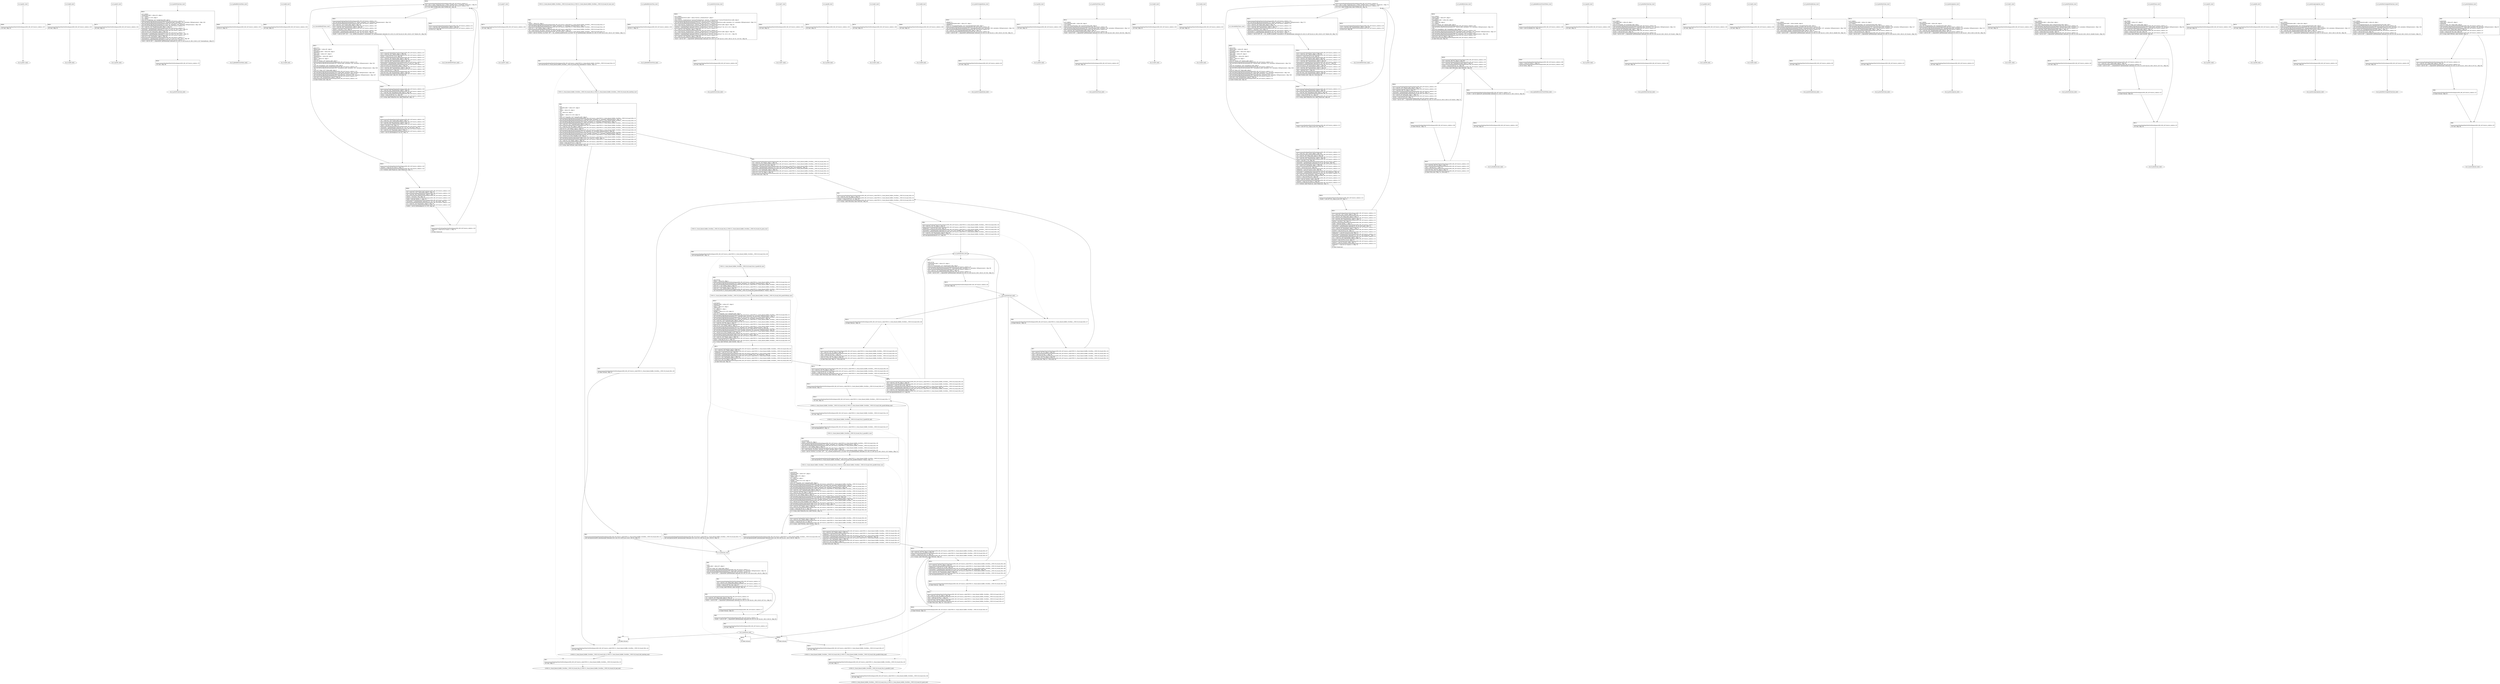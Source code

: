 digraph "icfg graph" {
BBio_ll_good1_end [label="{io_ll_good1_end}"];
BBio_ll_bad6_end [label="{io_ll_bad6_end}"];
BBio_ll_good5_end [label="{io_ll_good5_end}"];
BBio_ll_printWcharLine_end [label="{io_ll_printWcharLine_end}"];
BBio_ll_globalReturnsFalse_end [label="{io_ll_globalReturnsFalse_end}"];
BBio_ll_bad8_end [label="{io_ll_bad8_end}"];
BBio_ll_decodeHexWChars_end [label="{io_ll_decodeHexWChars_end}"];
BBio_ll_good7_end [label="{io_ll_good7_end}"];
BBCWE121_Stack_Based_Buffer_Overflow__CWE129_fscanf_63a_ll_CWE121_Stack_Based_Buffer_Overflow__CWE129_fscanf_63_bad_end [label="{CWE121_Stack_Based_Buffer_Overflow__CWE129_fscanf_63a_ll_CWE121_Stack_Based_Buffer_Overflow__CWE129_fscanf_63_bad_end}"];
BBCWE121_Stack_Based_Buffer_Overflow__CWE129_fscanf_63a_ll_CWE121_Stack_Based_Buffer_Overflow__CWE129_fscanf_63_good_end [label="{CWE121_Stack_Based_Buffer_Overflow__CWE129_fscanf_63a_ll_CWE121_Stack_Based_Buffer_Overflow__CWE129_fscanf_63_good_end}"];
BBio_ll_globalReturnsTrue_end [label="{io_ll_globalReturnsTrue_end}"];
BBio_ll_printStructLine_end [label="{io_ll_printStructLine_end}"];
BBio_ll_bad7_end [label="{io_ll_bad7_end}"];
BBio_ll_good6_end [label="{io_ll_good6_end}"];
BBio_ll_bad2_end [label="{io_ll_bad2_end}"];
BBio_ll_bad9_end [label="{io_ll_bad9_end}"];
BBio_ll_printUnsignedLine_end [label="{io_ll_printUnsignedLine_end}"];
BBio_ll_good4_end [label="{io_ll_good4_end}"];
BBio_ll_printSizeTLine_end [label="{io_ll_printSizeTLine_end}"];
BBio_ll_bad5_end [label="{io_ll_bad5_end}"];
BBCWE121_Stack_Based_Buffer_Overflow__CWE129_fscanf_63b_ll_CWE121_Stack_Based_Buffer_Overflow__CWE129_fscanf_63b_goodG2BSink_end [label="{CWE121_Stack_Based_Buffer_Overflow__CWE129_fscanf_63b_ll_CWE121_Stack_Based_Buffer_Overflow__CWE129_fscanf_63b_goodG2BSink_end}"];
BBio_ll_printLine_end [label="{io_ll_printLine_end}"];
BBCWE121_Stack_Based_Buffer_Overflow__CWE129_fscanf_63a_ll_goodG2B_end [label="{CWE121_Stack_Based_Buffer_Overflow__CWE129_fscanf_63a_ll_goodG2B_end}"];
BBio_ll_bad4_end [label="{io_ll_bad4_end}"];
BBio_ll_decodeHexChars_end [label="{io_ll_decodeHexChars_end}"];
BBCWE121_Stack_Based_Buffer_Overflow__CWE129_fscanf_63a_ll_goodB2G_end [label="{CWE121_Stack_Based_Buffer_Overflow__CWE129_fscanf_63a_ll_goodB2G_end}"];
BBio_ll_printBytesLine_end [label="{io_ll_printBytesLine_end}"];
BBio_ll_globalReturnsTrueOrFalse_end [label="{io_ll_globalReturnsTrueOrFalse_end}"];
BBio_ll_good3_end [label="{io_ll_good3_end}"];
BBio_ll_printHexCharLine_end [label="{io_ll_printHexCharLine_end}"];
BBio_ll_good9_end [label="{io_ll_good9_end}"];
BBio_ll_bad3_end [label="{io_ll_bad3_end}"];
BBCWE121_Stack_Based_Buffer_Overflow__CWE129_fscanf_63b_ll_CWE121_Stack_Based_Buffer_Overflow__CWE129_fscanf_63b_badSink_end [label="{CWE121_Stack_Based_Buffer_Overflow__CWE129_fscanf_63b_ll_CWE121_Stack_Based_Buffer_Overflow__CWE129_fscanf_63b_badSink_end}"];
BBio_ll_printDoubleLine_end [label="{io_ll_printDoubleLine_end}"];
BBio_ll_printShortLine_end [label="{io_ll_printShortLine_end}"];
BBio_ll_printLongLine_end [label="{io_ll_printLongLine_end}"];
BBio_ll_bad1_end [label="{io_ll_bad1_end}"];
BBio_ll_printFloatLine_end [label="{io_ll_printFloatLine_end}"];
BBio_ll_printWLine_end [label="{io_ll_printWLine_end}"];
BBio_ll_good2_end [label="{io_ll_good2_end}"];
BBio_ll_printIntLine_end [label="{io_ll_printIntLine_end}"];
BBio_ll_good8_end [label="{io_ll_good8_end}"];
BBio_ll_printLongLongLine_end [label="{io_ll_printLongLongLine_end}"];
BBCWE121_Stack_Based_Buffer_Overflow__CWE129_fscanf_63b_ll_CWE121_Stack_Based_Buffer_Overflow__CWE129_fscanf_63b_goodB2GSink_end [label="{CWE121_Stack_Based_Buffer_Overflow__CWE129_fscanf_63b_ll_CWE121_Stack_Based_Buffer_Overflow__CWE129_fscanf_63b_goodB2GSink_end}"];
BBio_ll_printHexUnsignedCharLine_end [label="{io_ll_printHexUnsignedCharLine_end}"];
BBio_ll_printSinkLine_end [label="{io_ll_printSinkLine_end}"];
BBio_ll_good1_start [label="{io_ll_good1_start}", shape=record];
io_ll_good1BB69 [label="{BB69:\l\l/home/raoxue/Desktop/MemVerif/workspace/000_062_647/source_code/io.c:187\l
  ret void, !dbg !52\l
}", shape=record];
BBio_ll_bad6_start [label="{io_ll_bad6_start}", shape=record];
io_ll_bad6BB83 [label="{BB83:\l\l/home/raoxue/Desktop/MemVerif/workspace/000_062_647/source_code/io.c:203\l
  ret void, !dbg !52\l
}", shape=record];
BBio_ll_good5_start [label="{io_ll_good5_start}", shape=record];
io_ll_good5BB73 [label="{BB73:\l\l/home/raoxue/Desktop/MemVerif/workspace/000_062_647/source_code/io.c:191\l
  ret void, !dbg !52\l
}", shape=record];
BBio_ll_printWcharLine_start [label="{io_ll_printWcharLine_start}", shape=record];
io_ll_printWcharLineBB28 [label="{BB28:\l\l/:457138944\l
  %wideChar.addr = alloca i32, align 4\l
/:457138944\l
  %s = alloca [2 x i32], align 4\l
/:457138944\l
  store i32 %wideChar, i32* %wideChar.addr, align 4\l
/home/raoxue/Desktop/MemVerif/workspace/000_062_647/source_code/io.c:70\l
  call void @llvm.dbg.declare(metadata i32* %wideChar.addr, metadata !162, metadata !DIExpression()), !dbg !163\l
/home/raoxue/Desktop/MemVerif/workspace/000_062_647/source_code/io.c:74\l
  call void @llvm.dbg.declare(metadata [2 x i32]* %s, metadata !164, metadata !DIExpression()), !dbg !168\l
/home/raoxue/Desktop/MemVerif/workspace/000_062_647/source_code/io.c:75\l
  %0 = load i32, i32* %wideChar.addr, align 4, !dbg !61\l
/home/raoxue/Desktop/MemVerif/workspace/000_062_647/source_code/io.c:75\l
  %arrayidx = getelementptr inbounds [2 x i32], [2 x i32]* %s, i64 0, i64 0, !dbg !62\l
/home/raoxue/Desktop/MemVerif/workspace/000_062_647/source_code/io.c:75\l
  store i32 %0, i32* %arrayidx, align 4, !dbg !63\l
/home/raoxue/Desktop/MemVerif/workspace/000_062_647/source_code/io.c:76\l
  %arrayidx1 = getelementptr inbounds [2 x i32], [2 x i32]* %s, i64 0, i64 1, !dbg !64\l
/home/raoxue/Desktop/MemVerif/workspace/000_062_647/source_code/io.c:76\l
  store i32 0, i32* %arrayidx1, align 4, !dbg !65\l
/home/raoxue/Desktop/MemVerif/workspace/000_062_647/source_code/io.c:77\l
  %arraydecay = getelementptr inbounds [2 x i32], [2 x i32]* %s, i64 0, i64 0, !dbg !66\l
/home/raoxue/Desktop/MemVerif/workspace/000_062_647/source_code/io.c:77\l
  %call = call i32 (i8*, ...) @printf(i8* getelementptr inbounds ([5 x i8], [5 x i8]* @.str.10, i64 0, i64 0), i32* %arraydecay), !dbg !67\l
}", shape=record];
io_ll_printWcharLineBB28 [label="{BB28:\l\l/:457138944\l
  %wideChar.addr = alloca i32, align 4\l
/:457138944\l
  %s = alloca [2 x i32], align 4\l
/:457138944\l
  store i32 %wideChar, i32* %wideChar.addr, align 4\l
/home/raoxue/Desktop/MemVerif/workspace/000_062_647/source_code/io.c:70\l
  call void @llvm.dbg.declare(metadata i32* %wideChar.addr, metadata !162, metadata !DIExpression()), !dbg !163\l
/home/raoxue/Desktop/MemVerif/workspace/000_062_647/source_code/io.c:74\l
  call void @llvm.dbg.declare(metadata [2 x i32]* %s, metadata !164, metadata !DIExpression()), !dbg !168\l
/home/raoxue/Desktop/MemVerif/workspace/000_062_647/source_code/io.c:75\l
  %0 = load i32, i32* %wideChar.addr, align 4, !dbg !61\l
/home/raoxue/Desktop/MemVerif/workspace/000_062_647/source_code/io.c:75\l
  %arrayidx = getelementptr inbounds [2 x i32], [2 x i32]* %s, i64 0, i64 0, !dbg !62\l
/home/raoxue/Desktop/MemVerif/workspace/000_062_647/source_code/io.c:75\l
  store i32 %0, i32* %arrayidx, align 4, !dbg !63\l
/home/raoxue/Desktop/MemVerif/workspace/000_062_647/source_code/io.c:76\l
  %arrayidx1 = getelementptr inbounds [2 x i32], [2 x i32]* %s, i64 0, i64 1, !dbg !64\l
/home/raoxue/Desktop/MemVerif/workspace/000_062_647/source_code/io.c:76\l
  store i32 0, i32* %arrayidx1, align 4, !dbg !65\l
/home/raoxue/Desktop/MemVerif/workspace/000_062_647/source_code/io.c:77\l
  %arraydecay = getelementptr inbounds [2 x i32], [2 x i32]* %s, i64 0, i64 0, !dbg !66\l
/home/raoxue/Desktop/MemVerif/workspace/000_062_647/source_code/io.c:77\l
  %call = call i32 (i8*, ...) @printf(i8* getelementptr inbounds ([5 x i8], [5 x i8]* @.str.10, i64 0, i64 0), i32* %arraydecay), !dbg !67\l
}", shape=record];
io_ll_printWcharLineBB29 [label="{BB29:\l\l/home/raoxue/Desktop/MemVerif/workspace/000_062_647/source_code/io.c:78\l
  ret void, !dbg !68\l
}", shape=record];
BBio_ll_globalReturnsFalse_start [label="{io_ll_globalReturnsFalse_start}", shape=record];
io_ll_globalReturnsFalseBB66 [label="{BB66:\l\l/home/raoxue/Desktop/MemVerif/workspace/000_062_647/source_code/io.c:163\l
  ret i32 0, !dbg !52\l
}", shape=record];
BBio_ll_bad8_start [label="{io_ll_bad8_start}", shape=record];
io_ll_bad8BB85 [label="{BB85:\l\l/home/raoxue/Desktop/MemVerif/workspace/000_062_647/source_code/io.c:205\l
  ret void, !dbg !52\l
}", shape=record];
BBio_ll_decodeHexWChars_start [label="{io_ll_decodeHexWChars_start}", shape=record];
io_ll_decodeHexWCharsBB55 [label="{BB55:\l\l/:88537672\l
  %bytes.addr = alloca i8*, align 8\l
/:88537672\l
  %numBytes.addr = alloca i64, align 8\l
/:88537672\l
  %hex.addr = alloca i32*, align 8\l
/:88537672\l
  %numWritten = alloca i64, align 8\l
/:88537672\l
  %byte = alloca i32, align 4\l
/:88537672\l
  store i8* %bytes, i8** %bytes.addr, align 8\l
/home/raoxue/Desktop/MemVerif/workspace/000_062_647/source_code/io.c:135\l
  call void @llvm.dbg.declare(metadata i8** %bytes.addr, metadata !290, metadata !DIExpression()), !dbg !291\l
/:135\l
  store i64 %numBytes, i64* %numBytes.addr, align 8\l
/home/raoxue/Desktop/MemVerif/workspace/000_062_647/source_code/io.c:135\l
  call void @llvm.dbg.declare(metadata i64* %numBytes.addr, metadata !292, metadata !DIExpression()), !dbg !293\l
/:135\l
  store i32* %hex, i32** %hex.addr, align 8\l
/home/raoxue/Desktop/MemVerif/workspace/000_062_647/source_code/io.c:135\l
  call void @llvm.dbg.declare(metadata i32** %hex.addr, metadata !294, metadata !DIExpression()), !dbg !295\l
/home/raoxue/Desktop/MemVerif/workspace/000_062_647/source_code/io.c:137\l
  call void @llvm.dbg.declare(metadata i64* %numWritten, metadata !296, metadata !DIExpression()), !dbg !297\l
/home/raoxue/Desktop/MemVerif/workspace/000_062_647/source_code/io.c:137\l
  store i64 0, i64* %numWritten, align 8, !dbg !65\l
/home/raoxue/Desktop/MemVerif/workspace/000_062_647/source_code/io.c:143\l
  br label %while.cond, !dbg !66\l
}", shape=record];
io_ll_decodeHexWCharsBB56 [label="{BB56:\l\l/home/raoxue/Desktop/MemVerif/workspace/000_062_647/source_code/io.c:143\l
  %0 = load i64, i64* %numWritten, align 8, !dbg !67\l
/home/raoxue/Desktop/MemVerif/workspace/000_062_647/source_code/io.c:143\l
  %1 = load i64, i64* %numBytes.addr, align 8, !dbg !68\l
/home/raoxue/Desktop/MemVerif/workspace/000_062_647/source_code/io.c:143\l
  %cmp = icmp ult i64 %0, %1, !dbg !69\l
/home/raoxue/Desktop/MemVerif/workspace/000_062_647/source_code/io.c:143\l
  br i1 %cmp, label %land.lhs.true, label %land.end, !dbg !70\l
}", shape=record];
io_ll_decodeHexWCharsBB57 [label="{BB57:\l\l/home/raoxue/Desktop/MemVerif/workspace/000_062_647/source_code/io.c:143\l
  %2 = load i32*, i32** %hex.addr, align 8, !dbg !71\l
/home/raoxue/Desktop/MemVerif/workspace/000_062_647/source_code/io.c:143\l
  %3 = load i64, i64* %numWritten, align 8, !dbg !72\l
/home/raoxue/Desktop/MemVerif/workspace/000_062_647/source_code/io.c:143\l
  %mul = mul i64 2, %3, !dbg !73\l
/home/raoxue/Desktop/MemVerif/workspace/000_062_647/source_code/io.c:143\l
  %arrayidx = getelementptr inbounds i32, i32* %2, i64 %mul, !dbg !71\l
/home/raoxue/Desktop/MemVerif/workspace/000_062_647/source_code/io.c:143\l
  %4 = load i32, i32* %arrayidx, align 4, !dbg !71\l
/home/raoxue/Desktop/MemVerif/workspace/000_062_647/source_code/io.c:143\l
  %call = call i32 @iswxdigit(i32 %4) #5, !dbg !74\l
}", shape=record];
io_ll_decodeHexWCharsBB57 [label="{BB57:\l\l/home/raoxue/Desktop/MemVerif/workspace/000_062_647/source_code/io.c:143\l
  %2 = load i32*, i32** %hex.addr, align 8, !dbg !71\l
/home/raoxue/Desktop/MemVerif/workspace/000_062_647/source_code/io.c:143\l
  %3 = load i64, i64* %numWritten, align 8, !dbg !72\l
/home/raoxue/Desktop/MemVerif/workspace/000_062_647/source_code/io.c:143\l
  %mul = mul i64 2, %3, !dbg !73\l
/home/raoxue/Desktop/MemVerif/workspace/000_062_647/source_code/io.c:143\l
  %arrayidx = getelementptr inbounds i32, i32* %2, i64 %mul, !dbg !71\l
/home/raoxue/Desktop/MemVerif/workspace/000_062_647/source_code/io.c:143\l
  %4 = load i32, i32* %arrayidx, align 4, !dbg !71\l
/home/raoxue/Desktop/MemVerif/workspace/000_062_647/source_code/io.c:143\l
  %call = call i32 @iswxdigit(i32 %4) #5, !dbg !74\l
}", shape=record];
io_ll_decodeHexWCharsBB59 [label="{BB59:\l\l/home/raoxue/Desktop/MemVerif/workspace/000_062_647/source_code/io.c:143\l
  %tobool = icmp ne i32 %call, 0, !dbg !74\l
/home/raoxue/Desktop/MemVerif/workspace/000_062_647/source_code/io.c:143\l
  br i1 %tobool, label %land.rhs, label %land.end, !dbg !75\l
}", shape=record];
io_ll_decodeHexWCharsBB60 [label="{BB60:\l\l/home/raoxue/Desktop/MemVerif/workspace/000_062_647/source_code/io.c:143\l
  %5 = load i32*, i32** %hex.addr, align 8, !dbg !76\l
/home/raoxue/Desktop/MemVerif/workspace/000_062_647/source_code/io.c:143\l
  %6 = load i64, i64* %numWritten, align 8, !dbg !77\l
/home/raoxue/Desktop/MemVerif/workspace/000_062_647/source_code/io.c:143\l
  %mul1 = mul i64 2, %6, !dbg !78\l
/home/raoxue/Desktop/MemVerif/workspace/000_062_647/source_code/io.c:143\l
  %add = add i64 %mul1, 1, !dbg !79\l
/home/raoxue/Desktop/MemVerif/workspace/000_062_647/source_code/io.c:143\l
  %arrayidx2 = getelementptr inbounds i32, i32* %5, i64 %add, !dbg !76\l
/home/raoxue/Desktop/MemVerif/workspace/000_062_647/source_code/io.c:143\l
  %7 = load i32, i32* %arrayidx2, align 4, !dbg !76\l
/home/raoxue/Desktop/MemVerif/workspace/000_062_647/source_code/io.c:143\l
  %call3 = call i32 @iswxdigit(i32 %7) #5, !dbg !80\l
}", shape=record];
io_ll_decodeHexWCharsBB60 [label="{BB60:\l\l/home/raoxue/Desktop/MemVerif/workspace/000_062_647/source_code/io.c:143\l
  %5 = load i32*, i32** %hex.addr, align 8, !dbg !76\l
/home/raoxue/Desktop/MemVerif/workspace/000_062_647/source_code/io.c:143\l
  %6 = load i64, i64* %numWritten, align 8, !dbg !77\l
/home/raoxue/Desktop/MemVerif/workspace/000_062_647/source_code/io.c:143\l
  %mul1 = mul i64 2, %6, !dbg !78\l
/home/raoxue/Desktop/MemVerif/workspace/000_062_647/source_code/io.c:143\l
  %add = add i64 %mul1, 1, !dbg !79\l
/home/raoxue/Desktop/MemVerif/workspace/000_062_647/source_code/io.c:143\l
  %arrayidx2 = getelementptr inbounds i32, i32* %5, i64 %add, !dbg !76\l
/home/raoxue/Desktop/MemVerif/workspace/000_062_647/source_code/io.c:143\l
  %7 = load i32, i32* %arrayidx2, align 4, !dbg !76\l
/home/raoxue/Desktop/MemVerif/workspace/000_062_647/source_code/io.c:143\l
  %call3 = call i32 @iswxdigit(i32 %7) #5, !dbg !80\l
}", shape=record];
io_ll_decodeHexWCharsBB61 [label="{BB61:\l\l/home/raoxue/Desktop/MemVerif/workspace/000_062_647/source_code/io.c:143\l
  %tobool4 = icmp ne i32 %call3, 0, !dbg !75\l
/:143\l
  br label %land.end\l
}", shape=record];
io_ll_decodeHexWCharsBB58 [label="{BB58:\l\l/home/raoxue/Desktop/MemVerif/workspace/000_062_647/source_code/io.c:0\l
  %8 = phi i1 [ false, %land.lhs.true ], [ false, %while.cond ], [ %tobool4, %land.rhs ], !dbg !81\l
/home/raoxue/Desktop/MemVerif/workspace/000_062_647/source_code/io.c:143\l
  br i1 %8, label %while.body, label %while.end, !dbg !66\l
}", shape=record];
io_ll_decodeHexWCharsBB62 [label="{BB62:\l\l/home/raoxue/Desktop/MemVerif/workspace/000_062_647/source_code/io.c:145\l
  call void @llvm.dbg.declare(metadata i32* %byte, metadata !314, metadata !DIExpression()), !dbg !316\l
/home/raoxue/Desktop/MemVerif/workspace/000_062_647/source_code/io.c:146\l
  %9 = load i32*, i32** %hex.addr, align 8, !dbg !85\l
/home/raoxue/Desktop/MemVerif/workspace/000_062_647/source_code/io.c:146\l
  %10 = load i64, i64* %numWritten, align 8, !dbg !86\l
/home/raoxue/Desktop/MemVerif/workspace/000_062_647/source_code/io.c:146\l
  %mul5 = mul i64 2, %10, !dbg !87\l
/home/raoxue/Desktop/MemVerif/workspace/000_062_647/source_code/io.c:146\l
  %arrayidx6 = getelementptr inbounds i32, i32* %9, i64 %mul5, !dbg !85\l
/home/raoxue/Desktop/MemVerif/workspace/000_062_647/source_code/io.c:146\l
  %call7 = call i32 (i32*, i32*, ...) @__isoc99_swscanf(i32* %arrayidx6, i32* getelementptr inbounds ([5 x i32], [5 x i32]* @.str.16, i64 0, i64 0), i32* %byte) #5, !dbg !88\l
}", shape=record];
io_ll_decodeHexWCharsBB62 [label="{BB62:\l\l/home/raoxue/Desktop/MemVerif/workspace/000_062_647/source_code/io.c:145\l
  call void @llvm.dbg.declare(metadata i32* %byte, metadata !314, metadata !DIExpression()), !dbg !316\l
/home/raoxue/Desktop/MemVerif/workspace/000_062_647/source_code/io.c:146\l
  %9 = load i32*, i32** %hex.addr, align 8, !dbg !85\l
/home/raoxue/Desktop/MemVerif/workspace/000_062_647/source_code/io.c:146\l
  %10 = load i64, i64* %numWritten, align 8, !dbg !86\l
/home/raoxue/Desktop/MemVerif/workspace/000_062_647/source_code/io.c:146\l
  %mul5 = mul i64 2, %10, !dbg !87\l
/home/raoxue/Desktop/MemVerif/workspace/000_062_647/source_code/io.c:146\l
  %arrayidx6 = getelementptr inbounds i32, i32* %9, i64 %mul5, !dbg !85\l
/home/raoxue/Desktop/MemVerif/workspace/000_062_647/source_code/io.c:146\l
  %call7 = call i32 (i32*, i32*, ...) @__isoc99_swscanf(i32* %arrayidx6, i32* getelementptr inbounds ([5 x i32], [5 x i32]* @.str.16, i64 0, i64 0), i32* %byte) #5, !dbg !88\l
}", shape=record];
io_ll_decodeHexWCharsBB64 [label="{BB64:\l\l/home/raoxue/Desktop/MemVerif/workspace/000_062_647/source_code/io.c:147\l
  %11 = load i32, i32* %byte, align 4, !dbg !89\l
/home/raoxue/Desktop/MemVerif/workspace/000_062_647/source_code/io.c:147\l
  %conv = trunc i32 %11 to i8, !dbg !90\l
/home/raoxue/Desktop/MemVerif/workspace/000_062_647/source_code/io.c:147\l
  %12 = load i8*, i8** %bytes.addr, align 8, !dbg !91\l
/home/raoxue/Desktop/MemVerif/workspace/000_062_647/source_code/io.c:147\l
  %13 = load i64, i64* %numWritten, align 8, !dbg !92\l
/home/raoxue/Desktop/MemVerif/workspace/000_062_647/source_code/io.c:147\l
  %arrayidx8 = getelementptr inbounds i8, i8* %12, i64 %13, !dbg !91\l
/home/raoxue/Desktop/MemVerif/workspace/000_062_647/source_code/io.c:147\l
  store i8 %conv, i8* %arrayidx8, align 1, !dbg !93\l
/home/raoxue/Desktop/MemVerif/workspace/000_062_647/source_code/io.c:148\l
  %14 = load i64, i64* %numWritten, align 8, !dbg !94\l
/home/raoxue/Desktop/MemVerif/workspace/000_062_647/source_code/io.c:148\l
  %inc = add i64 %14, 1, !dbg !94\l
/home/raoxue/Desktop/MemVerif/workspace/000_062_647/source_code/io.c:148\l
  store i64 %inc, i64* %numWritten, align 8, !dbg !94\l
/home/raoxue/Desktop/MemVerif/workspace/000_062_647/source_code/io.c:143\l
  br label %while.cond, !dbg !66, !llvm.loop !95\l
}", shape=record];
io_ll_decodeHexWCharsBB63 [label="{BB63:\l\l/home/raoxue/Desktop/MemVerif/workspace/000_062_647/source_code/io.c:151\l
  %15 = load i64, i64* %numWritten, align 8, !dbg !98\l
/home/raoxue/Desktop/MemVerif/workspace/000_062_647/source_code/io.c:151\l
  ret i64 %15, !dbg !99\l
}", shape=record];
BBio_ll_good7_start [label="{io_ll_good7_start}", shape=record];
io_ll_good7BB75 [label="{BB75:\l\l/home/raoxue/Desktop/MemVerif/workspace/000_062_647/source_code/io.c:193\l
  ret void, !dbg !52\l
}", shape=record];
BBCWE121_Stack_Based_Buffer_Overflow__CWE129_fscanf_63a_ll_CWE121_Stack_Based_Buffer_Overflow__CWE129_fscanf_63_bad_start [label="{CWE121_Stack_Based_Buffer_Overflow__CWE129_fscanf_63a_ll_CWE121_Stack_Based_Buffer_Overflow__CWE129_fscanf_63_bad_start}", shape=record];
CWE121_Stack_Based_Buffer_Overflow__CWE129_fscanf_63a_ll_CWE121_Stack_Based_Buffer_Overflow__CWE129_fscanf_63_badBB0 [label="{BB0:\l\l/:415\l
  %data = alloca i32, align 4\l
/home/raoxue/Desktop/MemVerif/workspace/000_062_647/source_code/CWE121_Stack_Based_Buffer_Overflow__CWE129_fscanf_63a.c:27\l
  call void @llvm.dbg.declare(metadata i32* %data, metadata !10, metadata !DIExpression()), !dbg !12\l
/home/raoxue/Desktop/MemVerif/workspace/000_062_647/source_code/CWE121_Stack_Based_Buffer_Overflow__CWE129_fscanf_63a.c:29\l
  store i32 -1, i32* %data, align 4, !dbg !13\l
/home/raoxue/Desktop/MemVerif/workspace/000_062_647/source_code/CWE121_Stack_Based_Buffer_Overflow__CWE129_fscanf_63a.c:31\l
  %0 = load %struct._IO_FILE*, %struct._IO_FILE** @stdin, align 8, !dbg !14\l
/home/raoxue/Desktop/MemVerif/workspace/000_062_647/source_code/CWE121_Stack_Based_Buffer_Overflow__CWE129_fscanf_63a.c:31\l
  %call = call i32 (%struct._IO_FILE*, i8*, ...) @__isoc99_fscanf(%struct._IO_FILE* %0, i8* getelementptr inbounds ([3 x i8], [3 x i8]* @.str, i64 0, i64 0), i32* %data), !dbg !15\l
}", shape=record];
CWE121_Stack_Based_Buffer_Overflow__CWE129_fscanf_63a_ll_CWE121_Stack_Based_Buffer_Overflow__CWE129_fscanf_63_badBB0 [label="{BB0:\l\l/:415\l
  %data = alloca i32, align 4\l
/home/raoxue/Desktop/MemVerif/workspace/000_062_647/source_code/CWE121_Stack_Based_Buffer_Overflow__CWE129_fscanf_63a.c:27\l
  call void @llvm.dbg.declare(metadata i32* %data, metadata !10, metadata !DIExpression()), !dbg !12\l
/home/raoxue/Desktop/MemVerif/workspace/000_062_647/source_code/CWE121_Stack_Based_Buffer_Overflow__CWE129_fscanf_63a.c:29\l
  store i32 -1, i32* %data, align 4, !dbg !13\l
/home/raoxue/Desktop/MemVerif/workspace/000_062_647/source_code/CWE121_Stack_Based_Buffer_Overflow__CWE129_fscanf_63a.c:31\l
  %0 = load %struct._IO_FILE*, %struct._IO_FILE** @stdin, align 8, !dbg !14\l
/home/raoxue/Desktop/MemVerif/workspace/000_062_647/source_code/CWE121_Stack_Based_Buffer_Overflow__CWE129_fscanf_63a.c:31\l
  %call = call i32 (%struct._IO_FILE*, i8*, ...) @__isoc99_fscanf(%struct._IO_FILE* %0, i8* getelementptr inbounds ([3 x i8], [3 x i8]* @.str, i64 0, i64 0), i32* %data), !dbg !15\l
}", shape=record];
CWE121_Stack_Based_Buffer_Overflow__CWE129_fscanf_63a_ll_CWE121_Stack_Based_Buffer_Overflow__CWE129_fscanf_63_badBB1 [label="{BB1:\l\l/home/raoxue/Desktop/MemVerif/workspace/000_062_647/source_code/CWE121_Stack_Based_Buffer_Overflow__CWE129_fscanf_63a.c:32\l
  call void @CWE121_Stack_Based_Buffer_Overflow__CWE129_fscanf_63b_badSink(i32* %data), !dbg !16\l
}", shape=record];
CWE121_Stack_Based_Buffer_Overflow__CWE129_fscanf_63a_ll_CWE121_Stack_Based_Buffer_Overflow__CWE129_fscanf_63_badBB1 [label="{BB1:\l\l/home/raoxue/Desktop/MemVerif/workspace/000_062_647/source_code/CWE121_Stack_Based_Buffer_Overflow__CWE129_fscanf_63a.c:32\l
  call void @CWE121_Stack_Based_Buffer_Overflow__CWE129_fscanf_63b_badSink(i32* %data), !dbg !16\l
}", shape=record];
CWE121_Stack_Based_Buffer_Overflow__CWE129_fscanf_63a_ll_CWE121_Stack_Based_Buffer_Overflow__CWE129_fscanf_63_badBB2 [label="{BB2:\l\l/home/raoxue/Desktop/MemVerif/workspace/000_062_647/source_code/CWE121_Stack_Based_Buffer_Overflow__CWE129_fscanf_63a.c:33\l
  ret void, !dbg !17\l
}", shape=record];
BBCWE121_Stack_Based_Buffer_Overflow__CWE129_fscanf_63a_ll_CWE121_Stack_Based_Buffer_Overflow__CWE129_fscanf_63_good_start [label="{CWE121_Stack_Based_Buffer_Overflow__CWE129_fscanf_63a_ll_CWE121_Stack_Based_Buffer_Overflow__CWE129_fscanf_63_good_start}", shape=record];
CWE121_Stack_Based_Buffer_Overflow__CWE129_fscanf_63a_ll_CWE121_Stack_Based_Buffer_Overflow__CWE129_fscanf_63_goodBB8 [label="{BB8:\l\l/home/raoxue/Desktop/MemVerif/workspace/000_062_647/source_code/CWE121_Stack_Based_Buffer_Overflow__CWE129_fscanf_63a.c:66\l
  call void @goodG2B(), !dbg !10\l
}", shape=record];
CWE121_Stack_Based_Buffer_Overflow__CWE129_fscanf_63a_ll_CWE121_Stack_Based_Buffer_Overflow__CWE129_fscanf_63_goodBB8 [label="{BB8:\l\l/home/raoxue/Desktop/MemVerif/workspace/000_062_647/source_code/CWE121_Stack_Based_Buffer_Overflow__CWE129_fscanf_63a.c:66\l
  call void @goodG2B(), !dbg !10\l
}", shape=record];
CWE121_Stack_Based_Buffer_Overflow__CWE129_fscanf_63a_ll_CWE121_Stack_Based_Buffer_Overflow__CWE129_fscanf_63_goodBB9 [label="{BB9:\l\l/home/raoxue/Desktop/MemVerif/workspace/000_062_647/source_code/CWE121_Stack_Based_Buffer_Overflow__CWE129_fscanf_63a.c:67\l
  call void @goodB2G(), !dbg !11\l
}", shape=record];
CWE121_Stack_Based_Buffer_Overflow__CWE129_fscanf_63a_ll_CWE121_Stack_Based_Buffer_Overflow__CWE129_fscanf_63_goodBB9 [label="{BB9:\l\l/home/raoxue/Desktop/MemVerif/workspace/000_062_647/source_code/CWE121_Stack_Based_Buffer_Overflow__CWE129_fscanf_63a.c:67\l
  call void @goodB2G(), !dbg !11\l
}", shape=record];
CWE121_Stack_Based_Buffer_Overflow__CWE129_fscanf_63a_ll_CWE121_Stack_Based_Buffer_Overflow__CWE129_fscanf_63_goodBB10 [label="{BB10:\l\l/home/raoxue/Desktop/MemVerif/workspace/000_062_647/source_code/CWE121_Stack_Based_Buffer_Overflow__CWE129_fscanf_63a.c:68\l
  ret void, !dbg !12\l
}", shape=record];
BBio_ll_globalReturnsTrue_start [label="{io_ll_globalReturnsTrue_start}", shape=record];
io_ll_globalReturnsTrueBB65 [label="{BB65:\l\l/home/raoxue/Desktop/MemVerif/workspace/000_062_647/source_code/io.c:158\l
  ret i32 1, !dbg !52\l
}", shape=record];
BBio_ll_printStructLine_start [label="{io_ll_printStructLine_start}", shape=record];
io_ll_printStructLineBB36 [label="{BB36:\l\l/:457138944\l
  %structTwoIntsStruct.addr = alloca %struct._twoIntsStruct*, align 8\l
/:457138944\l
  store %struct._twoIntsStruct* %structTwoIntsStruct, %struct._twoIntsStruct** %structTwoIntsStruct.addr, align 8\l
/home/raoxue/Desktop/MemVerif/workspace/000_062_647/source_code/io.c:95\l
  call void @llvm.dbg.declare(metadata %struct._twoIntsStruct** %structTwoIntsStruct.addr, metadata !212, metadata !DIExpression()), !dbg !213\l
/home/raoxue/Desktop/MemVerif/workspace/000_062_647/source_code/io.c:97\l
  %0 = load %struct._twoIntsStruct*, %struct._twoIntsStruct** %structTwoIntsStruct.addr, align 8, !dbg !61\l
/home/raoxue/Desktop/MemVerif/workspace/000_062_647/source_code/io.c:97\l
  %intOne = getelementptr inbounds %struct._twoIntsStruct, %struct._twoIntsStruct* %0, i32 0, i32 0, !dbg !62\l
/home/raoxue/Desktop/MemVerif/workspace/000_062_647/source_code/io.c:97\l
  %1 = load i32, i32* %intOne, align 4, !dbg !62\l
/home/raoxue/Desktop/MemVerif/workspace/000_062_647/source_code/io.c:97\l
  %2 = load %struct._twoIntsStruct*, %struct._twoIntsStruct** %structTwoIntsStruct.addr, align 8, !dbg !63\l
/home/raoxue/Desktop/MemVerif/workspace/000_062_647/source_code/io.c:97\l
  %intTwo = getelementptr inbounds %struct._twoIntsStruct, %struct._twoIntsStruct* %2, i32 0, i32 1, !dbg !64\l
/home/raoxue/Desktop/MemVerif/workspace/000_062_647/source_code/io.c:97\l
  %3 = load i32, i32* %intTwo, align 4, !dbg !64\l
/home/raoxue/Desktop/MemVerif/workspace/000_062_647/source_code/io.c:97\l
  %call = call i32 (i8*, ...) @printf(i8* getelementptr inbounds ([10 x i8], [10 x i8]* @.str.13, i64 0, i64 0), i32 %1, i32 %3), !dbg !65\l
}", shape=record];
io_ll_printStructLineBB36 [label="{BB36:\l\l/:457138944\l
  %structTwoIntsStruct.addr = alloca %struct._twoIntsStruct*, align 8\l
/:457138944\l
  store %struct._twoIntsStruct* %structTwoIntsStruct, %struct._twoIntsStruct** %structTwoIntsStruct.addr, align 8\l
/home/raoxue/Desktop/MemVerif/workspace/000_062_647/source_code/io.c:95\l
  call void @llvm.dbg.declare(metadata %struct._twoIntsStruct** %structTwoIntsStruct.addr, metadata !212, metadata !DIExpression()), !dbg !213\l
/home/raoxue/Desktop/MemVerif/workspace/000_062_647/source_code/io.c:97\l
  %0 = load %struct._twoIntsStruct*, %struct._twoIntsStruct** %structTwoIntsStruct.addr, align 8, !dbg !61\l
/home/raoxue/Desktop/MemVerif/workspace/000_062_647/source_code/io.c:97\l
  %intOne = getelementptr inbounds %struct._twoIntsStruct, %struct._twoIntsStruct* %0, i32 0, i32 0, !dbg !62\l
/home/raoxue/Desktop/MemVerif/workspace/000_062_647/source_code/io.c:97\l
  %1 = load i32, i32* %intOne, align 4, !dbg !62\l
/home/raoxue/Desktop/MemVerif/workspace/000_062_647/source_code/io.c:97\l
  %2 = load %struct._twoIntsStruct*, %struct._twoIntsStruct** %structTwoIntsStruct.addr, align 8, !dbg !63\l
/home/raoxue/Desktop/MemVerif/workspace/000_062_647/source_code/io.c:97\l
  %intTwo = getelementptr inbounds %struct._twoIntsStruct, %struct._twoIntsStruct* %2, i32 0, i32 1, !dbg !64\l
/home/raoxue/Desktop/MemVerif/workspace/000_062_647/source_code/io.c:97\l
  %3 = load i32, i32* %intTwo, align 4, !dbg !64\l
/home/raoxue/Desktop/MemVerif/workspace/000_062_647/source_code/io.c:97\l
  %call = call i32 (i8*, ...) @printf(i8* getelementptr inbounds ([10 x i8], [10 x i8]* @.str.13, i64 0, i64 0), i32 %1, i32 %3), !dbg !65\l
}", shape=record];
io_ll_printStructLineBB37 [label="{BB37:\l\l/home/raoxue/Desktop/MemVerif/workspace/000_062_647/source_code/io.c:98\l
  ret void, !dbg !66\l
}", shape=record];
BBio_ll_bad7_start [label="{io_ll_bad7_start}", shape=record];
io_ll_bad7BB84 [label="{BB84:\l\l/home/raoxue/Desktop/MemVerif/workspace/000_062_647/source_code/io.c:204\l
  ret void, !dbg !52\l
}", shape=record];
BBio_ll_good6_start [label="{io_ll_good6_start}", shape=record];
io_ll_good6BB74 [label="{BB74:\l\l/home/raoxue/Desktop/MemVerif/workspace/000_062_647/source_code/io.c:192\l
  ret void, !dbg !52\l
}", shape=record];
BBio_ll_bad2_start [label="{io_ll_bad2_start}", shape=record];
io_ll_bad2BB79 [label="{BB79:\l\l/home/raoxue/Desktop/MemVerif/workspace/000_062_647/source_code/io.c:199\l
  ret void, !dbg !52\l
}", shape=record];
BBio_ll_bad9_start [label="{io_ll_bad9_start}", shape=record];
io_ll_bad9BB86 [label="{BB86:\l\l/home/raoxue/Desktop/MemVerif/workspace/000_062_647/source_code/io.c:206\l
  ret void, !dbg !52\l
}", shape=record];
BBio_ll_printUnsignedLine_start [label="{io_ll_printUnsignedLine_start}", shape=record];
io_ll_printUnsignedLineBB30 [label="{BB30:\l\l/:88698712\l
  %unsignedNumber.addr = alloca i32, align 4\l
/:88698712\l
  store i32 %unsignedNumber, i32* %unsignedNumber.addr, align 4\l
/home/raoxue/Desktop/MemVerif/workspace/000_062_647/source_code/io.c:80\l
  call void @llvm.dbg.declare(metadata i32* %unsignedNumber.addr, metadata !180, metadata !DIExpression()), !dbg !181\l
/home/raoxue/Desktop/MemVerif/workspace/000_062_647/source_code/io.c:82\l
  %0 = load i32, i32* %unsignedNumber.addr, align 4, !dbg !54\l
/home/raoxue/Desktop/MemVerif/workspace/000_062_647/source_code/io.c:82\l
  %call = call i32 (i8*, ...) @printf(i8* getelementptr inbounds ([4 x i8], [4 x i8]* @.str.11, i64 0, i64 0), i32 %0), !dbg !55\l
}", shape=record];
io_ll_printUnsignedLineBB30 [label="{BB30:\l\l/:88698712\l
  %unsignedNumber.addr = alloca i32, align 4\l
/:88698712\l
  store i32 %unsignedNumber, i32* %unsignedNumber.addr, align 4\l
/home/raoxue/Desktop/MemVerif/workspace/000_062_647/source_code/io.c:80\l
  call void @llvm.dbg.declare(metadata i32* %unsignedNumber.addr, metadata !180, metadata !DIExpression()), !dbg !181\l
/home/raoxue/Desktop/MemVerif/workspace/000_062_647/source_code/io.c:82\l
  %0 = load i32, i32* %unsignedNumber.addr, align 4, !dbg !54\l
/home/raoxue/Desktop/MemVerif/workspace/000_062_647/source_code/io.c:82\l
  %call = call i32 (i8*, ...) @printf(i8* getelementptr inbounds ([4 x i8], [4 x i8]* @.str.11, i64 0, i64 0), i32 %0), !dbg !55\l
}", shape=record];
io_ll_printUnsignedLineBB31 [label="{BB31:\l\l/home/raoxue/Desktop/MemVerif/workspace/000_062_647/source_code/io.c:83\l
  ret void, !dbg !56\l
}", shape=record];
BBio_ll_good4_start [label="{io_ll_good4_start}", shape=record];
io_ll_good4BB72 [label="{BB72:\l\l/home/raoxue/Desktop/MemVerif/workspace/000_062_647/source_code/io.c:190\l
  ret void, !dbg !52\l
}", shape=record];
BBio_ll_printSizeTLine_start [label="{io_ll_printSizeTLine_start}", shape=record];
io_ll_printSizeTLineBB24 [label="{BB24:\l\l/:457138944\l
  %sizeTNumber.addr = alloca i64, align 8\l
/:457138944\l
  store i64 %sizeTNumber, i64* %sizeTNumber.addr, align 8\l
/home/raoxue/Desktop/MemVerif/workspace/000_062_647/source_code/io.c:60\l
  call void @llvm.dbg.declare(metadata i64* %sizeTNumber.addr, metadata !146, metadata !DIExpression()), !dbg !147\l
/home/raoxue/Desktop/MemVerif/workspace/000_062_647/source_code/io.c:62\l
  %0 = load i64, i64* %sizeTNumber.addr, align 8, !dbg !57\l
/home/raoxue/Desktop/MemVerif/workspace/000_062_647/source_code/io.c:62\l
  %call = call i32 (i8*, ...) @printf(i8* getelementptr inbounds ([5 x i8], [5 x i8]* @.str.8, i64 0, i64 0), i64 %0), !dbg !58\l
}", shape=record];
io_ll_printSizeTLineBB24 [label="{BB24:\l\l/:457138944\l
  %sizeTNumber.addr = alloca i64, align 8\l
/:457138944\l
  store i64 %sizeTNumber, i64* %sizeTNumber.addr, align 8\l
/home/raoxue/Desktop/MemVerif/workspace/000_062_647/source_code/io.c:60\l
  call void @llvm.dbg.declare(metadata i64* %sizeTNumber.addr, metadata !146, metadata !DIExpression()), !dbg !147\l
/home/raoxue/Desktop/MemVerif/workspace/000_062_647/source_code/io.c:62\l
  %0 = load i64, i64* %sizeTNumber.addr, align 8, !dbg !57\l
/home/raoxue/Desktop/MemVerif/workspace/000_062_647/source_code/io.c:62\l
  %call = call i32 (i8*, ...) @printf(i8* getelementptr inbounds ([5 x i8], [5 x i8]* @.str.8, i64 0, i64 0), i64 %0), !dbg !58\l
}", shape=record];
io_ll_printSizeTLineBB25 [label="{BB25:\l\l/home/raoxue/Desktop/MemVerif/workspace/000_062_647/source_code/io.c:63\l
  ret void, !dbg !59\l
}", shape=record];
BBio_ll_bad5_start [label="{io_ll_bad5_start}", shape=record];
io_ll_bad5BB82 [label="{BB82:\l\l/home/raoxue/Desktop/MemVerif/workspace/000_062_647/source_code/io.c:202\l
  ret void, !dbg !52\l
}", shape=record];
BBCWE121_Stack_Based_Buffer_Overflow__CWE129_fscanf_63b_ll_CWE121_Stack_Based_Buffer_Overflow__CWE129_fscanf_63b_goodG2BSink_start [label="{CWE121_Stack_Based_Buffer_Overflow__CWE129_fscanf_63b_ll_CWE121_Stack_Based_Buffer_Overflow__CWE129_fscanf_63b_goodG2BSink_start}", shape=record];
CWE121_Stack_Based_Buffer_Overflow__CWE129_fscanf_63b_ll_CWE121_Stack_Based_Buffer_Overflow__CWE129_fscanf_63b_goodG2BSinkBB10 [label="{BB10:\l\l/:106783032\l
  %dataPtr.addr = alloca i32*, align 8\l
/:106783032\l
  %data = alloca i32, align 4\l
/:106783032\l
  %i = alloca i32, align 4\l
/:106783032\l
  %buffer = alloca [10 x i32], align 16\l
/:106783032\l
  store i32* %dataPtr, i32** %dataPtr.addr, align 8\l
/home/raoxue/Desktop/MemVerif/workspace/000_062_647/source_code/CWE121_Stack_Based_Buffer_Overflow__CWE129_fscanf_63b.c:51\l
  call void @llvm.dbg.declare(metadata i32** %dataPtr.addr, metadata !56, metadata !DIExpression()), !dbg !57\l
/home/raoxue/Desktop/MemVerif/workspace/000_062_647/source_code/CWE121_Stack_Based_Buffer_Overflow__CWE129_fscanf_63b.c:53\l
  call void @llvm.dbg.declare(metadata i32* %data, metadata !58, metadata !DIExpression()), !dbg !59\l
/home/raoxue/Desktop/MemVerif/workspace/000_062_647/source_code/CWE121_Stack_Based_Buffer_Overflow__CWE129_fscanf_63b.c:53\l
  %0 = load i32*, i32** %dataPtr.addr, align 8, !dbg !16\l
/home/raoxue/Desktop/MemVerif/workspace/000_062_647/source_code/CWE121_Stack_Based_Buffer_Overflow__CWE129_fscanf_63b.c:53\l
  %1 = load i32, i32* %0, align 4, !dbg !17\l
/home/raoxue/Desktop/MemVerif/workspace/000_062_647/source_code/CWE121_Stack_Based_Buffer_Overflow__CWE129_fscanf_63b.c:53\l
  store i32 %1, i32* %data, align 4, !dbg !15\l
/home/raoxue/Desktop/MemVerif/workspace/000_062_647/source_code/CWE121_Stack_Based_Buffer_Overflow__CWE129_fscanf_63b.c:55\l
  call void @llvm.dbg.declare(metadata i32* %i, metadata !62, metadata !DIExpression()), !dbg !64\l
/home/raoxue/Desktop/MemVerif/workspace/000_062_647/source_code/CWE121_Stack_Based_Buffer_Overflow__CWE129_fscanf_63b.c:56\l
  call void @llvm.dbg.declare(metadata [10 x i32]* %buffer, metadata !65, metadata !DIExpression()), !dbg !66\l
/home/raoxue/Desktop/MemVerif/workspace/000_062_647/source_code/CWE121_Stack_Based_Buffer_Overflow__CWE129_fscanf_63b.c:56\l
  %2 = bitcast [10 x i32]* %buffer to i8*, !dbg !25\l
/home/raoxue/Desktop/MemVerif/workspace/000_062_647/source_code/CWE121_Stack_Based_Buffer_Overflow__CWE129_fscanf_63b.c:56\l
  call void @llvm.memset.p0i8.i64(i8* align 16 %2, i8 0, i64 40, i1 false), !dbg !25\l
/home/raoxue/Desktop/MemVerif/workspace/000_062_647/source_code/CWE121_Stack_Based_Buffer_Overflow__CWE129_fscanf_63b.c:59\l
  %3 = load i32, i32* %data, align 4, !dbg !26\l
/home/raoxue/Desktop/MemVerif/workspace/000_062_647/source_code/CWE121_Stack_Based_Buffer_Overflow__CWE129_fscanf_63b.c:59\l
  %cmp = icmp sge i32 %3, 0, !dbg !28\l
/home/raoxue/Desktop/MemVerif/workspace/000_062_647/source_code/CWE121_Stack_Based_Buffer_Overflow__CWE129_fscanf_63b.c:59\l
  br i1 %cmp, label %if.then, label %if.else, !dbg !29\l
}", shape=record];
CWE121_Stack_Based_Buffer_Overflow__CWE129_fscanf_63b_ll_CWE121_Stack_Based_Buffer_Overflow__CWE129_fscanf_63b_goodG2BSinkBB11 [label="{BB11:\l\l/home/raoxue/Desktop/MemVerif/workspace/000_062_647/source_code/CWE121_Stack_Based_Buffer_Overflow__CWE129_fscanf_63b.c:61\l
  %4 = load i32, i32* %data, align 4, !dbg !30\l
/home/raoxue/Desktop/MemVerif/workspace/000_062_647/source_code/CWE121_Stack_Based_Buffer_Overflow__CWE129_fscanf_63b.c:61\l
  %idxprom = sext i32 %4 to i64, !dbg !32\l
/home/raoxue/Desktop/MemVerif/workspace/000_062_647/source_code/CWE121_Stack_Based_Buffer_Overflow__CWE129_fscanf_63b.c:61\l
  %arrayidx = getelementptr inbounds [10 x i32], [10 x i32]* %buffer, i64 0, i64 %idxprom, !dbg !32\l
/home/raoxue/Desktop/MemVerif/workspace/000_062_647/source_code/CWE121_Stack_Based_Buffer_Overflow__CWE129_fscanf_63b.c:61\l
  store i32 1, i32* %arrayidx, align 4, !dbg !33\l
/home/raoxue/Desktop/MemVerif/workspace/000_062_647/source_code/CWE121_Stack_Based_Buffer_Overflow__CWE129_fscanf_63b.c:63\l
  store i32 0, i32* %i, align 4, !dbg !34\l
/home/raoxue/Desktop/MemVerif/workspace/000_062_647/source_code/CWE121_Stack_Based_Buffer_Overflow__CWE129_fscanf_63b.c:63\l
  br label %for.cond, !dbg !36\l
}", shape=record];
CWE121_Stack_Based_Buffer_Overflow__CWE129_fscanf_63b_ll_CWE121_Stack_Based_Buffer_Overflow__CWE129_fscanf_63b_goodG2BSinkBB13 [label="{BB13:\l\l/home/raoxue/Desktop/MemVerif/workspace/000_062_647/source_code/CWE121_Stack_Based_Buffer_Overflow__CWE129_fscanf_63b.c:63\l
  %5 = load i32, i32* %i, align 4, !dbg !37\l
/home/raoxue/Desktop/MemVerif/workspace/000_062_647/source_code/CWE121_Stack_Based_Buffer_Overflow__CWE129_fscanf_63b.c:63\l
  %cmp1 = icmp slt i32 %5, 10, !dbg !39\l
/home/raoxue/Desktop/MemVerif/workspace/000_062_647/source_code/CWE121_Stack_Based_Buffer_Overflow__CWE129_fscanf_63b.c:63\l
  br i1 %cmp1, label %for.body, label %for.end, !dbg !40\l
}", shape=record];
CWE121_Stack_Based_Buffer_Overflow__CWE129_fscanf_63b_ll_CWE121_Stack_Based_Buffer_Overflow__CWE129_fscanf_63b_goodG2BSinkBB14 [label="{BB14:\l\l/home/raoxue/Desktop/MemVerif/workspace/000_062_647/source_code/CWE121_Stack_Based_Buffer_Overflow__CWE129_fscanf_63b.c:65\l
  %6 = load i32, i32* %i, align 4, !dbg !41\l
/home/raoxue/Desktop/MemVerif/workspace/000_062_647/source_code/CWE121_Stack_Based_Buffer_Overflow__CWE129_fscanf_63b.c:65\l
  %idxprom2 = sext i32 %6 to i64, !dbg !43\l
/home/raoxue/Desktop/MemVerif/workspace/000_062_647/source_code/CWE121_Stack_Based_Buffer_Overflow__CWE129_fscanf_63b.c:65\l
  %arrayidx3 = getelementptr inbounds [10 x i32], [10 x i32]* %buffer, i64 0, i64 %idxprom2, !dbg !43\l
/home/raoxue/Desktop/MemVerif/workspace/000_062_647/source_code/CWE121_Stack_Based_Buffer_Overflow__CWE129_fscanf_63b.c:65\l
  %7 = load i32, i32* %arrayidx3, align 4, !dbg !43\l
/home/raoxue/Desktop/MemVerif/workspace/000_062_647/source_code/CWE121_Stack_Based_Buffer_Overflow__CWE129_fscanf_63b.c:65\l
  call void @printIntLine(i32 %7), !dbg !44\l
}", shape=record];
CWE121_Stack_Based_Buffer_Overflow__CWE129_fscanf_63b_ll_CWE121_Stack_Based_Buffer_Overflow__CWE129_fscanf_63b_goodG2BSinkBB14 [label="{BB14:\l\l/home/raoxue/Desktop/MemVerif/workspace/000_062_647/source_code/CWE121_Stack_Based_Buffer_Overflow__CWE129_fscanf_63b.c:65\l
  %6 = load i32, i32* %i, align 4, !dbg !41\l
/home/raoxue/Desktop/MemVerif/workspace/000_062_647/source_code/CWE121_Stack_Based_Buffer_Overflow__CWE129_fscanf_63b.c:65\l
  %idxprom2 = sext i32 %6 to i64, !dbg !43\l
/home/raoxue/Desktop/MemVerif/workspace/000_062_647/source_code/CWE121_Stack_Based_Buffer_Overflow__CWE129_fscanf_63b.c:65\l
  %arrayidx3 = getelementptr inbounds [10 x i32], [10 x i32]* %buffer, i64 0, i64 %idxprom2, !dbg !43\l
/home/raoxue/Desktop/MemVerif/workspace/000_062_647/source_code/CWE121_Stack_Based_Buffer_Overflow__CWE129_fscanf_63b.c:65\l
  %7 = load i32, i32* %arrayidx3, align 4, !dbg !43\l
/home/raoxue/Desktop/MemVerif/workspace/000_062_647/source_code/CWE121_Stack_Based_Buffer_Overflow__CWE129_fscanf_63b.c:65\l
  call void @printIntLine(i32 %7), !dbg !44\l
}", shape=record];
CWE121_Stack_Based_Buffer_Overflow__CWE129_fscanf_63b_ll_CWE121_Stack_Based_Buffer_Overflow__CWE129_fscanf_63b_goodG2BSinkBB16 [label="{BB16:\l\l/home/raoxue/Desktop/MemVerif/workspace/000_062_647/source_code/CWE121_Stack_Based_Buffer_Overflow__CWE129_fscanf_63b.c:66\l
  br label %for.inc, !dbg !45\l
}", shape=record];
CWE121_Stack_Based_Buffer_Overflow__CWE129_fscanf_63b_ll_CWE121_Stack_Based_Buffer_Overflow__CWE129_fscanf_63b_goodG2BSinkBB17 [label="{BB17:\l\l/home/raoxue/Desktop/MemVerif/workspace/000_062_647/source_code/CWE121_Stack_Based_Buffer_Overflow__CWE129_fscanf_63b.c:63\l
  %8 = load i32, i32* %i, align 4, !dbg !46\l
/home/raoxue/Desktop/MemVerif/workspace/000_062_647/source_code/CWE121_Stack_Based_Buffer_Overflow__CWE129_fscanf_63b.c:63\l
  %inc = add nsw i32 %8, 1, !dbg !46\l
/home/raoxue/Desktop/MemVerif/workspace/000_062_647/source_code/CWE121_Stack_Based_Buffer_Overflow__CWE129_fscanf_63b.c:63\l
  store i32 %inc, i32* %i, align 4, !dbg !46\l
/home/raoxue/Desktop/MemVerif/workspace/000_062_647/source_code/CWE121_Stack_Based_Buffer_Overflow__CWE129_fscanf_63b.c:63\l
  br label %for.cond, !dbg !47, !llvm.loop !48\l
}", shape=record];
CWE121_Stack_Based_Buffer_Overflow__CWE129_fscanf_63b_ll_CWE121_Stack_Based_Buffer_Overflow__CWE129_fscanf_63b_goodG2BSinkBB15 [label="{BB15:\l\l/home/raoxue/Desktop/MemVerif/workspace/000_062_647/source_code/CWE121_Stack_Based_Buffer_Overflow__CWE129_fscanf_63b.c:67\l
  br label %if.end, !dbg !51\l
}", shape=record];
CWE121_Stack_Based_Buffer_Overflow__CWE129_fscanf_63b_ll_CWE121_Stack_Based_Buffer_Overflow__CWE129_fscanf_63b_goodG2BSinkBB12 [label="{BB12:\l\l/home/raoxue/Desktop/MemVerif/workspace/000_062_647/source_code/CWE121_Stack_Based_Buffer_Overflow__CWE129_fscanf_63b.c:70\l
  call void @printLine(i8* getelementptr inbounds ([32 x i8], [32 x i8]* @.str, i64 0, i64 0)), !dbg !52\l
}", shape=record];
CWE121_Stack_Based_Buffer_Overflow__CWE129_fscanf_63b_ll_CWE121_Stack_Based_Buffer_Overflow__CWE129_fscanf_63b_goodG2BSinkBB12 [label="{BB12:\l\l/home/raoxue/Desktop/MemVerif/workspace/000_062_647/source_code/CWE121_Stack_Based_Buffer_Overflow__CWE129_fscanf_63b.c:70\l
  call void @printLine(i8* getelementptr inbounds ([32 x i8], [32 x i8]* @.str, i64 0, i64 0)), !dbg !52\l
}", shape=record];
CWE121_Stack_Based_Buffer_Overflow__CWE129_fscanf_63b_ll_CWE121_Stack_Based_Buffer_Overflow__CWE129_fscanf_63b_goodG2BSinkBB19 [label="{BB19:\l\l/:70\l
  br label %if.end\l
}", shape=record];
CWE121_Stack_Based_Buffer_Overflow__CWE129_fscanf_63b_ll_CWE121_Stack_Based_Buffer_Overflow__CWE129_fscanf_63b_goodG2BSinkBB18 [label="{BB18:\l\l/home/raoxue/Desktop/MemVerif/workspace/000_062_647/source_code/CWE121_Stack_Based_Buffer_Overflow__CWE129_fscanf_63b.c:73\l
  ret void, !dbg !54\l
}", shape=record];
BBio_ll_printLine_start [label="{io_ll_printLine_start}", shape=record];
io_ll_printLineBB0 [label="{BB0:\l\l/:415\l
  %line.addr = alloca i8*, align 8\l
/:415\l
  store i8* %line, i8** %line.addr, align 8\l
/home/raoxue/Desktop/MemVerif/workspace/000_062_647/source_code/io.c:11\l
  call void @llvm.dbg.declare(metadata i8** %line.addr, metadata !52, metadata !DIExpression()), !dbg !53\l
/home/raoxue/Desktop/MemVerif/workspace/000_062_647/source_code/io.c:13\l
  %call = call i32 (i8*, ...) @printf(i8* getelementptr inbounds ([9 x i8], [9 x i8]* @.str, i64 0, i64 0)), !dbg !54\l
}", shape=record];
io_ll_printLineBB0 [label="{BB0:\l\l/:415\l
  %line.addr = alloca i8*, align 8\l
/:415\l
  store i8* %line, i8** %line.addr, align 8\l
/home/raoxue/Desktop/MemVerif/workspace/000_062_647/source_code/io.c:11\l
  call void @llvm.dbg.declare(metadata i8** %line.addr, metadata !52, metadata !DIExpression()), !dbg !53\l
/home/raoxue/Desktop/MemVerif/workspace/000_062_647/source_code/io.c:13\l
  %call = call i32 (i8*, ...) @printf(i8* getelementptr inbounds ([9 x i8], [9 x i8]* @.str, i64 0, i64 0)), !dbg !54\l
}", shape=record];
io_ll_printLineBB1 [label="{BB1:\l\l/home/raoxue/Desktop/MemVerif/workspace/000_062_647/source_code/io.c:14\l
  %0 = load i8*, i8** %line.addr, align 8, !dbg !55\l
/home/raoxue/Desktop/MemVerif/workspace/000_062_647/source_code/io.c:14\l
  %cmp = icmp ne i8* %0, null, !dbg !57\l
/home/raoxue/Desktop/MemVerif/workspace/000_062_647/source_code/io.c:14\l
  br i1 %cmp, label %if.then, label %if.end, !dbg !58\l
}", shape=record];
io_ll_printLineBB2 [label="{BB2:\l\l/home/raoxue/Desktop/MemVerif/workspace/000_062_647/source_code/io.c:16\l
  %1 = load i8*, i8** %line.addr, align 8, !dbg !59\l
/home/raoxue/Desktop/MemVerif/workspace/000_062_647/source_code/io.c:16\l
  %call1 = call i32 (i8*, ...) @printf(i8* getelementptr inbounds ([4 x i8], [4 x i8]* @.str.1, i64 0, i64 0), i8* %1), !dbg !61\l
}", shape=record];
io_ll_printLineBB2 [label="{BB2:\l\l/home/raoxue/Desktop/MemVerif/workspace/000_062_647/source_code/io.c:16\l
  %1 = load i8*, i8** %line.addr, align 8, !dbg !59\l
/home/raoxue/Desktop/MemVerif/workspace/000_062_647/source_code/io.c:16\l
  %call1 = call i32 (i8*, ...) @printf(i8* getelementptr inbounds ([4 x i8], [4 x i8]* @.str.1, i64 0, i64 0), i8* %1), !dbg !61\l
}", shape=record];
io_ll_printLineBB4 [label="{BB4:\l\l/home/raoxue/Desktop/MemVerif/workspace/000_062_647/source_code/io.c:17\l
  br label %if.end, !dbg !62\l
}", shape=record];
io_ll_printLineBB3 [label="{BB3:\l\l/home/raoxue/Desktop/MemVerif/workspace/000_062_647/source_code/io.c:18\l
  %call2 = call i32 (i8*, ...) @printf(i8* getelementptr inbounds ([9 x i8], [9 x i8]* @.str.2, i64 0, i64 0)), !dbg !63\l
}", shape=record];
io_ll_printLineBB3 [label="{BB3:\l\l/home/raoxue/Desktop/MemVerif/workspace/000_062_647/source_code/io.c:18\l
  %call2 = call i32 (i8*, ...) @printf(i8* getelementptr inbounds ([9 x i8], [9 x i8]* @.str.2, i64 0, i64 0)), !dbg !63\l
}", shape=record];
io_ll_printLineBB5 [label="{BB5:\l\l/home/raoxue/Desktop/MemVerif/workspace/000_062_647/source_code/io.c:19\l
  ret void, !dbg !64\l
}", shape=record];
BBCWE121_Stack_Based_Buffer_Overflow__CWE129_fscanf_63a_ll_goodG2B_start [label="{CWE121_Stack_Based_Buffer_Overflow__CWE129_fscanf_63a_ll_goodG2B_start}", shape=record];
CWE121_Stack_Based_Buffer_Overflow__CWE129_fscanf_63a_ll_goodG2BBB3 [label="{BB3:\l\l/:462330344\l
  %data = alloca i32, align 4\l
/home/raoxue/Desktop/MemVerif/workspace/000_062_647/source_code/CWE121_Stack_Based_Buffer_Overflow__CWE129_fscanf_63a.c:43\l
  call void @llvm.dbg.declare(metadata i32* %data, metadata !19, metadata !DIExpression()), !dbg !20\l
/home/raoxue/Desktop/MemVerif/workspace/000_062_647/source_code/CWE121_Stack_Based_Buffer_Overflow__CWE129_fscanf_63a.c:45\l
  store i32 -1, i32* %data, align 4, !dbg !13\l
/home/raoxue/Desktop/MemVerif/workspace/000_062_647/source_code/CWE121_Stack_Based_Buffer_Overflow__CWE129_fscanf_63a.c:48\l
  store i32 7, i32* %data, align 4, !dbg !14\l
/home/raoxue/Desktop/MemVerif/workspace/000_062_647/source_code/CWE121_Stack_Based_Buffer_Overflow__CWE129_fscanf_63a.c:49\l
  call void @CWE121_Stack_Based_Buffer_Overflow__CWE129_fscanf_63b_goodG2BSink(i32* %data), !dbg !15\l
}", shape=record];
CWE121_Stack_Based_Buffer_Overflow__CWE129_fscanf_63a_ll_goodG2BBB3 [label="{BB3:\l\l/:462330344\l
  %data = alloca i32, align 4\l
/home/raoxue/Desktop/MemVerif/workspace/000_062_647/source_code/CWE121_Stack_Based_Buffer_Overflow__CWE129_fscanf_63a.c:43\l
  call void @llvm.dbg.declare(metadata i32* %data, metadata !19, metadata !DIExpression()), !dbg !20\l
/home/raoxue/Desktop/MemVerif/workspace/000_062_647/source_code/CWE121_Stack_Based_Buffer_Overflow__CWE129_fscanf_63a.c:45\l
  store i32 -1, i32* %data, align 4, !dbg !13\l
/home/raoxue/Desktop/MemVerif/workspace/000_062_647/source_code/CWE121_Stack_Based_Buffer_Overflow__CWE129_fscanf_63a.c:48\l
  store i32 7, i32* %data, align 4, !dbg !14\l
/home/raoxue/Desktop/MemVerif/workspace/000_062_647/source_code/CWE121_Stack_Based_Buffer_Overflow__CWE129_fscanf_63a.c:49\l
  call void @CWE121_Stack_Based_Buffer_Overflow__CWE129_fscanf_63b_goodG2BSink(i32* %data), !dbg !15\l
}", shape=record];
CWE121_Stack_Based_Buffer_Overflow__CWE129_fscanf_63a_ll_goodG2BBB4 [label="{BB4:\l\l/home/raoxue/Desktop/MemVerif/workspace/000_062_647/source_code/CWE121_Stack_Based_Buffer_Overflow__CWE129_fscanf_63a.c:50\l
  ret void, !dbg !16\l
}", shape=record];
BBio_ll_bad4_start [label="{io_ll_bad4_start}", shape=record];
io_ll_bad4BB81 [label="{BB81:\l\l/home/raoxue/Desktop/MemVerif/workspace/000_062_647/source_code/io.c:201\l
  ret void, !dbg !52\l
}", shape=record];
BBio_ll_decodeHexChars_start [label="{io_ll_decodeHexChars_start}", shape=record];
io_ll_decodeHexCharsBB45 [label="{BB45:\l\l/:88552000\l
  %bytes.addr = alloca i8*, align 8\l
/:88552000\l
  %numBytes.addr = alloca i64, align 8\l
/:88552000\l
  %hex.addr = alloca i8*, align 8\l
/:88552000\l
  %numWritten = alloca i64, align 8\l
/:88552000\l
  %byte = alloca i32, align 4\l
/:88552000\l
  store i8* %bytes, i8** %bytes.addr, align 8\l
/home/raoxue/Desktop/MemVerif/workspace/000_062_647/source_code/io.c:113\l
  call void @llvm.dbg.declare(metadata i8** %bytes.addr, metadata !253, metadata !DIExpression()), !dbg !254\l
/:113\l
  store i64 %numBytes, i64* %numBytes.addr, align 8\l
/home/raoxue/Desktop/MemVerif/workspace/000_062_647/source_code/io.c:113\l
  call void @llvm.dbg.declare(metadata i64* %numBytes.addr, metadata !255, metadata !DIExpression()), !dbg !256\l
/:113\l
  store i8* %hex, i8** %hex.addr, align 8\l
/home/raoxue/Desktop/MemVerif/workspace/000_062_647/source_code/io.c:113\l
  call void @llvm.dbg.declare(metadata i8** %hex.addr, metadata !257, metadata !DIExpression()), !dbg !258\l
/home/raoxue/Desktop/MemVerif/workspace/000_062_647/source_code/io.c:115\l
  call void @llvm.dbg.declare(metadata i64* %numWritten, metadata !259, metadata !DIExpression()), !dbg !260\l
/home/raoxue/Desktop/MemVerif/workspace/000_062_647/source_code/io.c:115\l
  store i64 0, i64* %numWritten, align 8, !dbg !63\l
/home/raoxue/Desktop/MemVerif/workspace/000_062_647/source_code/io.c:121\l
  br label %while.cond, !dbg !64\l
}", shape=record];
io_ll_decodeHexCharsBB46 [label="{BB46:\l\l/home/raoxue/Desktop/MemVerif/workspace/000_062_647/source_code/io.c:121\l
  %0 = load i64, i64* %numWritten, align 8, !dbg !65\l
/home/raoxue/Desktop/MemVerif/workspace/000_062_647/source_code/io.c:121\l
  %1 = load i64, i64* %numBytes.addr, align 8, !dbg !66\l
/home/raoxue/Desktop/MemVerif/workspace/000_062_647/source_code/io.c:121\l
  %cmp = icmp ult i64 %0, %1, !dbg !67\l
/home/raoxue/Desktop/MemVerif/workspace/000_062_647/source_code/io.c:121\l
  br i1 %cmp, label %land.lhs.true, label %land.end, !dbg !68\l
}", shape=record];
io_ll_decodeHexCharsBB47 [label="{BB47:\l\l/home/raoxue/Desktop/MemVerif/workspace/000_062_647/source_code/io.c:121\l
  %call = call i16** @__ctype_b_loc() #5, !dbg !69\l
}", shape=record];
io_ll_decodeHexCharsBB47 [label="{BB47:\l\l/home/raoxue/Desktop/MemVerif/workspace/000_062_647/source_code/io.c:121\l
  %call = call i16** @__ctype_b_loc() #5, !dbg !69\l
}", shape=record];
io_ll_decodeHexCharsBB49 [label="{BB49:\l\l/home/raoxue/Desktop/MemVerif/workspace/000_062_647/source_code/io.c:121\l
  %2 = load i16*, i16** %call, align 8, !dbg !69\l
/home/raoxue/Desktop/MemVerif/workspace/000_062_647/source_code/io.c:121\l
  %3 = load i8*, i8** %hex.addr, align 8, !dbg !69\l
/home/raoxue/Desktop/MemVerif/workspace/000_062_647/source_code/io.c:121\l
  %4 = load i64, i64* %numWritten, align 8, !dbg !69\l
/home/raoxue/Desktop/MemVerif/workspace/000_062_647/source_code/io.c:121\l
  %mul = mul i64 2, %4, !dbg !69\l
/home/raoxue/Desktop/MemVerif/workspace/000_062_647/source_code/io.c:121\l
  %arrayidx = getelementptr inbounds i8, i8* %3, i64 %mul, !dbg !69\l
/home/raoxue/Desktop/MemVerif/workspace/000_062_647/source_code/io.c:121\l
  %5 = load i8, i8* %arrayidx, align 1, !dbg !69\l
/home/raoxue/Desktop/MemVerif/workspace/000_062_647/source_code/io.c:121\l
  %conv = sext i8 %5 to i32, !dbg !69\l
/home/raoxue/Desktop/MemVerif/workspace/000_062_647/source_code/io.c:121\l
  %idxprom = sext i32 %conv to i64, !dbg !69\l
/home/raoxue/Desktop/MemVerif/workspace/000_062_647/source_code/io.c:121\l
  %arrayidx1 = getelementptr inbounds i16, i16* %2, i64 %idxprom, !dbg !69\l
/home/raoxue/Desktop/MemVerif/workspace/000_062_647/source_code/io.c:121\l
  %6 = load i16, i16* %arrayidx1, align 2, !dbg !69\l
/home/raoxue/Desktop/MemVerif/workspace/000_062_647/source_code/io.c:121\l
  %conv2 = zext i16 %6 to i32, !dbg !69\l
/home/raoxue/Desktop/MemVerif/workspace/000_062_647/source_code/io.c:121\l
  %and = and i32 %conv2, 4096, !dbg !69\l
/home/raoxue/Desktop/MemVerif/workspace/000_062_647/source_code/io.c:121\l
  %tobool = icmp ne i32 %and, 0, !dbg !69\l
/home/raoxue/Desktop/MemVerif/workspace/000_062_647/source_code/io.c:121\l
  br i1 %tobool, label %land.rhs, label %land.end, !dbg !70\l
}", shape=record];
io_ll_decodeHexCharsBB50 [label="{BB50:\l\l/home/raoxue/Desktop/MemVerif/workspace/000_062_647/source_code/io.c:121\l
  %call3 = call i16** @__ctype_b_loc() #5, !dbg !71\l
}", shape=record];
io_ll_decodeHexCharsBB50 [label="{BB50:\l\l/home/raoxue/Desktop/MemVerif/workspace/000_062_647/source_code/io.c:121\l
  %call3 = call i16** @__ctype_b_loc() #5, !dbg !71\l
}", shape=record];
io_ll_decodeHexCharsBB51 [label="{BB51:\l\l/home/raoxue/Desktop/MemVerif/workspace/000_062_647/source_code/io.c:121\l
  %7 = load i16*, i16** %call3, align 8, !dbg !71\l
/home/raoxue/Desktop/MemVerif/workspace/000_062_647/source_code/io.c:121\l
  %8 = load i8*, i8** %hex.addr, align 8, !dbg !71\l
/home/raoxue/Desktop/MemVerif/workspace/000_062_647/source_code/io.c:121\l
  %9 = load i64, i64* %numWritten, align 8, !dbg !71\l
/home/raoxue/Desktop/MemVerif/workspace/000_062_647/source_code/io.c:121\l
  %mul4 = mul i64 2, %9, !dbg !71\l
/home/raoxue/Desktop/MemVerif/workspace/000_062_647/source_code/io.c:121\l
  %add = add i64 %mul4, 1, !dbg !71\l
/home/raoxue/Desktop/MemVerif/workspace/000_062_647/source_code/io.c:121\l
  %arrayidx5 = getelementptr inbounds i8, i8* %8, i64 %add, !dbg !71\l
/home/raoxue/Desktop/MemVerif/workspace/000_062_647/source_code/io.c:121\l
  %10 = load i8, i8* %arrayidx5, align 1, !dbg !71\l
/home/raoxue/Desktop/MemVerif/workspace/000_062_647/source_code/io.c:121\l
  %conv6 = sext i8 %10 to i32, !dbg !71\l
/home/raoxue/Desktop/MemVerif/workspace/000_062_647/source_code/io.c:121\l
  %idxprom7 = sext i32 %conv6 to i64, !dbg !71\l
/home/raoxue/Desktop/MemVerif/workspace/000_062_647/source_code/io.c:121\l
  %arrayidx8 = getelementptr inbounds i16, i16* %7, i64 %idxprom7, !dbg !71\l
/home/raoxue/Desktop/MemVerif/workspace/000_062_647/source_code/io.c:121\l
  %11 = load i16, i16* %arrayidx8, align 2, !dbg !71\l
/home/raoxue/Desktop/MemVerif/workspace/000_062_647/source_code/io.c:121\l
  %conv9 = zext i16 %11 to i32, !dbg !71\l
/home/raoxue/Desktop/MemVerif/workspace/000_062_647/source_code/io.c:121\l
  %and10 = and i32 %conv9, 4096, !dbg !71\l
/home/raoxue/Desktop/MemVerif/workspace/000_062_647/source_code/io.c:121\l
  %tobool11 = icmp ne i32 %and10, 0, !dbg !70\l
/:121\l
  br label %land.end\l
}", shape=record];
io_ll_decodeHexCharsBB48 [label="{BB48:\l\l/home/raoxue/Desktop/MemVerif/workspace/000_062_647/source_code/io.c:0\l
  %12 = phi i1 [ false, %land.lhs.true ], [ false, %while.cond ], [ %tobool11, %land.rhs ], !dbg !72\l
/home/raoxue/Desktop/MemVerif/workspace/000_062_647/source_code/io.c:121\l
  br i1 %12, label %while.body, label %while.end, !dbg !64\l
}", shape=record];
io_ll_decodeHexCharsBB52 [label="{BB52:\l\l/home/raoxue/Desktop/MemVerif/workspace/000_062_647/source_code/io.c:123\l
  call void @llvm.dbg.declare(metadata i32* %byte, metadata !270, metadata !DIExpression()), !dbg !272\l
/home/raoxue/Desktop/MemVerif/workspace/000_062_647/source_code/io.c:124\l
  %13 = load i8*, i8** %hex.addr, align 8, !dbg !76\l
/home/raoxue/Desktop/MemVerif/workspace/000_062_647/source_code/io.c:124\l
  %14 = load i64, i64* %numWritten, align 8, !dbg !77\l
/home/raoxue/Desktop/MemVerif/workspace/000_062_647/source_code/io.c:124\l
  %mul12 = mul i64 2, %14, !dbg !78\l
/home/raoxue/Desktop/MemVerif/workspace/000_062_647/source_code/io.c:124\l
  %arrayidx13 = getelementptr inbounds i8, i8* %13, i64 %mul12, !dbg !76\l
/home/raoxue/Desktop/MemVerif/workspace/000_062_647/source_code/io.c:124\l
  %call14 = call i32 (i8*, i8*, ...) @__isoc99_sscanf(i8* %arrayidx13, i8* getelementptr inbounds ([5 x i8], [5 x i8]* @.str.14, i64 0, i64 0), i32* %byte) #6, !dbg !79\l
}", shape=record];
io_ll_decodeHexCharsBB52 [label="{BB52:\l\l/home/raoxue/Desktop/MemVerif/workspace/000_062_647/source_code/io.c:123\l
  call void @llvm.dbg.declare(metadata i32* %byte, metadata !270, metadata !DIExpression()), !dbg !272\l
/home/raoxue/Desktop/MemVerif/workspace/000_062_647/source_code/io.c:124\l
  %13 = load i8*, i8** %hex.addr, align 8, !dbg !76\l
/home/raoxue/Desktop/MemVerif/workspace/000_062_647/source_code/io.c:124\l
  %14 = load i64, i64* %numWritten, align 8, !dbg !77\l
/home/raoxue/Desktop/MemVerif/workspace/000_062_647/source_code/io.c:124\l
  %mul12 = mul i64 2, %14, !dbg !78\l
/home/raoxue/Desktop/MemVerif/workspace/000_062_647/source_code/io.c:124\l
  %arrayidx13 = getelementptr inbounds i8, i8* %13, i64 %mul12, !dbg !76\l
/home/raoxue/Desktop/MemVerif/workspace/000_062_647/source_code/io.c:124\l
  %call14 = call i32 (i8*, i8*, ...) @__isoc99_sscanf(i8* %arrayidx13, i8* getelementptr inbounds ([5 x i8], [5 x i8]* @.str.14, i64 0, i64 0), i32* %byte) #6, !dbg !79\l
}", shape=record];
io_ll_decodeHexCharsBB54 [label="{BB54:\l\l/home/raoxue/Desktop/MemVerif/workspace/000_062_647/source_code/io.c:125\l
  %15 = load i32, i32* %byte, align 4, !dbg !80\l
/home/raoxue/Desktop/MemVerif/workspace/000_062_647/source_code/io.c:125\l
  %conv15 = trunc i32 %15 to i8, !dbg !81\l
/home/raoxue/Desktop/MemVerif/workspace/000_062_647/source_code/io.c:125\l
  %16 = load i8*, i8** %bytes.addr, align 8, !dbg !82\l
/home/raoxue/Desktop/MemVerif/workspace/000_062_647/source_code/io.c:125\l
  %17 = load i64, i64* %numWritten, align 8, !dbg !83\l
/home/raoxue/Desktop/MemVerif/workspace/000_062_647/source_code/io.c:125\l
  %arrayidx16 = getelementptr inbounds i8, i8* %16, i64 %17, !dbg !82\l
/home/raoxue/Desktop/MemVerif/workspace/000_062_647/source_code/io.c:125\l
  store i8 %conv15, i8* %arrayidx16, align 1, !dbg !84\l
/home/raoxue/Desktop/MemVerif/workspace/000_062_647/source_code/io.c:126\l
  %18 = load i64, i64* %numWritten, align 8, !dbg !85\l
/home/raoxue/Desktop/MemVerif/workspace/000_062_647/source_code/io.c:126\l
  %inc = add i64 %18, 1, !dbg !85\l
/home/raoxue/Desktop/MemVerif/workspace/000_062_647/source_code/io.c:126\l
  store i64 %inc, i64* %numWritten, align 8, !dbg !85\l
/home/raoxue/Desktop/MemVerif/workspace/000_062_647/source_code/io.c:121\l
  br label %while.cond, !dbg !64, !llvm.loop !86\l
}", shape=record];
io_ll_decodeHexCharsBB53 [label="{BB53:\l\l/home/raoxue/Desktop/MemVerif/workspace/000_062_647/source_code/io.c:129\l
  %19 = load i64, i64* %numWritten, align 8, !dbg !89\l
/home/raoxue/Desktop/MemVerif/workspace/000_062_647/source_code/io.c:129\l
  ret i64 %19, !dbg !90\l
}", shape=record];
BBCWE121_Stack_Based_Buffer_Overflow__CWE129_fscanf_63a_ll_goodB2G_start [label="{CWE121_Stack_Based_Buffer_Overflow__CWE129_fscanf_63a_ll_goodB2G_start}", shape=record];
CWE121_Stack_Based_Buffer_Overflow__CWE129_fscanf_63a_ll_goodB2GBB5 [label="{BB5:\l\l/:2076390400\l
  %data = alloca i32, align 4\l
/home/raoxue/Desktop/MemVerif/workspace/000_062_647/source_code/CWE121_Stack_Based_Buffer_Overflow__CWE129_fscanf_63a.c:56\l
  call void @llvm.dbg.declare(metadata i32* %data, metadata !26, metadata !DIExpression()), !dbg !27\l
/home/raoxue/Desktop/MemVerif/workspace/000_062_647/source_code/CWE121_Stack_Based_Buffer_Overflow__CWE129_fscanf_63a.c:58\l
  store i32 -1, i32* %data, align 4, !dbg !13\l
/home/raoxue/Desktop/MemVerif/workspace/000_062_647/source_code/CWE121_Stack_Based_Buffer_Overflow__CWE129_fscanf_63a.c:60\l
  %0 = load %struct._IO_FILE*, %struct._IO_FILE** @stdin, align 8, !dbg !14\l
/home/raoxue/Desktop/MemVerif/workspace/000_062_647/source_code/CWE121_Stack_Based_Buffer_Overflow__CWE129_fscanf_63a.c:60\l
  %call = call i32 (%struct._IO_FILE*, i8*, ...) @__isoc99_fscanf(%struct._IO_FILE* %0, i8* getelementptr inbounds ([3 x i8], [3 x i8]* @.str, i64 0, i64 0), i32* %data), !dbg !15\l
}", shape=record];
CWE121_Stack_Based_Buffer_Overflow__CWE129_fscanf_63a_ll_goodB2GBB5 [label="{BB5:\l\l/:2076390400\l
  %data = alloca i32, align 4\l
/home/raoxue/Desktop/MemVerif/workspace/000_062_647/source_code/CWE121_Stack_Based_Buffer_Overflow__CWE129_fscanf_63a.c:56\l
  call void @llvm.dbg.declare(metadata i32* %data, metadata !26, metadata !DIExpression()), !dbg !27\l
/home/raoxue/Desktop/MemVerif/workspace/000_062_647/source_code/CWE121_Stack_Based_Buffer_Overflow__CWE129_fscanf_63a.c:58\l
  store i32 -1, i32* %data, align 4, !dbg !13\l
/home/raoxue/Desktop/MemVerif/workspace/000_062_647/source_code/CWE121_Stack_Based_Buffer_Overflow__CWE129_fscanf_63a.c:60\l
  %0 = load %struct._IO_FILE*, %struct._IO_FILE** @stdin, align 8, !dbg !14\l
/home/raoxue/Desktop/MemVerif/workspace/000_062_647/source_code/CWE121_Stack_Based_Buffer_Overflow__CWE129_fscanf_63a.c:60\l
  %call = call i32 (%struct._IO_FILE*, i8*, ...) @__isoc99_fscanf(%struct._IO_FILE* %0, i8* getelementptr inbounds ([3 x i8], [3 x i8]* @.str, i64 0, i64 0), i32* %data), !dbg !15\l
}", shape=record];
CWE121_Stack_Based_Buffer_Overflow__CWE129_fscanf_63a_ll_goodB2GBB6 [label="{BB6:\l\l/home/raoxue/Desktop/MemVerif/workspace/000_062_647/source_code/CWE121_Stack_Based_Buffer_Overflow__CWE129_fscanf_63a.c:61\l
  call void @CWE121_Stack_Based_Buffer_Overflow__CWE129_fscanf_63b_goodB2GSink(i32* %data), !dbg !16\l
}", shape=record];
CWE121_Stack_Based_Buffer_Overflow__CWE129_fscanf_63a_ll_goodB2GBB6 [label="{BB6:\l\l/home/raoxue/Desktop/MemVerif/workspace/000_062_647/source_code/CWE121_Stack_Based_Buffer_Overflow__CWE129_fscanf_63a.c:61\l
  call void @CWE121_Stack_Based_Buffer_Overflow__CWE129_fscanf_63b_goodB2GSink(i32* %data), !dbg !16\l
}", shape=record];
CWE121_Stack_Based_Buffer_Overflow__CWE129_fscanf_63a_ll_goodB2GBB7 [label="{BB7:\l\l/home/raoxue/Desktop/MemVerif/workspace/000_062_647/source_code/CWE121_Stack_Based_Buffer_Overflow__CWE129_fscanf_63a.c:62\l
  ret void, !dbg !17\l
}", shape=record];
BBio_ll_printBytesLine_start [label="{io_ll_printBytesLine_start}", shape=record];
io_ll_printBytesLineBB38 [label="{BB38:\l\l/:457138944\l
  %bytes.addr = alloca i8*, align 8\l
/:457138944\l
  %numBytes.addr = alloca i64, align 8\l
/:457138944\l
  %i = alloca i64, align 8\l
/:457138944\l
  store i8* %bytes, i8** %bytes.addr, align 8\l
/home/raoxue/Desktop/MemVerif/workspace/000_062_647/source_code/io.c:100\l
  call void @llvm.dbg.declare(metadata i8** %bytes.addr, metadata !224, metadata !DIExpression()), !dbg !225\l
/:100\l
  store i64 %numBytes, i64* %numBytes.addr, align 8\l
/home/raoxue/Desktop/MemVerif/workspace/000_062_647/source_code/io.c:100\l
  call void @llvm.dbg.declare(metadata i64* %numBytes.addr, metadata !226, metadata !DIExpression()), !dbg !227\l
/home/raoxue/Desktop/MemVerif/workspace/000_062_647/source_code/io.c:102\l
  call void @llvm.dbg.declare(metadata i64* %i, metadata !228, metadata !DIExpression()), !dbg !229\l
/home/raoxue/Desktop/MemVerif/workspace/000_062_647/source_code/io.c:103\l
  store i64 0, i64* %i, align 8, !dbg !62\l
/home/raoxue/Desktop/MemVerif/workspace/000_062_647/source_code/io.c:103\l
  br label %for.cond, !dbg !64\l
}", shape=record];
io_ll_printBytesLineBB39 [label="{BB39:\l\l/home/raoxue/Desktop/MemVerif/workspace/000_062_647/source_code/io.c:103\l
  %0 = load i64, i64* %i, align 8, !dbg !65\l
/home/raoxue/Desktop/MemVerif/workspace/000_062_647/source_code/io.c:103\l
  %1 = load i64, i64* %numBytes.addr, align 8, !dbg !67\l
/home/raoxue/Desktop/MemVerif/workspace/000_062_647/source_code/io.c:103\l
  %cmp = icmp ult i64 %0, %1, !dbg !68\l
/home/raoxue/Desktop/MemVerif/workspace/000_062_647/source_code/io.c:103\l
  br i1 %cmp, label %for.body, label %for.end, !dbg !69\l
}", shape=record];
io_ll_printBytesLineBB40 [label="{BB40:\l\l/home/raoxue/Desktop/MemVerif/workspace/000_062_647/source_code/io.c:105\l
  %2 = load i8*, i8** %bytes.addr, align 8, !dbg !70\l
/home/raoxue/Desktop/MemVerif/workspace/000_062_647/source_code/io.c:105\l
  %3 = load i64, i64* %i, align 8, !dbg !72\l
/home/raoxue/Desktop/MemVerif/workspace/000_062_647/source_code/io.c:105\l
  %arrayidx = getelementptr inbounds i8, i8* %2, i64 %3, !dbg !70\l
/home/raoxue/Desktop/MemVerif/workspace/000_062_647/source_code/io.c:105\l
  %4 = load i8, i8* %arrayidx, align 1, !dbg !70\l
/home/raoxue/Desktop/MemVerif/workspace/000_062_647/source_code/io.c:105\l
  %conv = zext i8 %4 to i32, !dbg !70\l
/home/raoxue/Desktop/MemVerif/workspace/000_062_647/source_code/io.c:105\l
  %call = call i32 (i8*, ...) @printf(i8* getelementptr inbounds ([5 x i8], [5 x i8]* @.str.14, i64 0, i64 0), i32 %conv), !dbg !73\l
}", shape=record];
io_ll_printBytesLineBB40 [label="{BB40:\l\l/home/raoxue/Desktop/MemVerif/workspace/000_062_647/source_code/io.c:105\l
  %2 = load i8*, i8** %bytes.addr, align 8, !dbg !70\l
/home/raoxue/Desktop/MemVerif/workspace/000_062_647/source_code/io.c:105\l
  %3 = load i64, i64* %i, align 8, !dbg !72\l
/home/raoxue/Desktop/MemVerif/workspace/000_062_647/source_code/io.c:105\l
  %arrayidx = getelementptr inbounds i8, i8* %2, i64 %3, !dbg !70\l
/home/raoxue/Desktop/MemVerif/workspace/000_062_647/source_code/io.c:105\l
  %4 = load i8, i8* %arrayidx, align 1, !dbg !70\l
/home/raoxue/Desktop/MemVerif/workspace/000_062_647/source_code/io.c:105\l
  %conv = zext i8 %4 to i32, !dbg !70\l
/home/raoxue/Desktop/MemVerif/workspace/000_062_647/source_code/io.c:105\l
  %call = call i32 (i8*, ...) @printf(i8* getelementptr inbounds ([5 x i8], [5 x i8]* @.str.14, i64 0, i64 0), i32 %conv), !dbg !73\l
}", shape=record];
io_ll_printBytesLineBB42 [label="{BB42:\l\l/home/raoxue/Desktop/MemVerif/workspace/000_062_647/source_code/io.c:106\l
  br label %for.inc, !dbg !74\l
}", shape=record];
io_ll_printBytesLineBB43 [label="{BB43:\l\l/home/raoxue/Desktop/MemVerif/workspace/000_062_647/source_code/io.c:103\l
  %5 = load i64, i64* %i, align 8, !dbg !75\l
/home/raoxue/Desktop/MemVerif/workspace/000_062_647/source_code/io.c:103\l
  %inc = add i64 %5, 1, !dbg !75\l
/home/raoxue/Desktop/MemVerif/workspace/000_062_647/source_code/io.c:103\l
  store i64 %inc, i64* %i, align 8, !dbg !75\l
/home/raoxue/Desktop/MemVerif/workspace/000_062_647/source_code/io.c:103\l
  br label %for.cond, !dbg !76, !llvm.loop !77\l
}", shape=record];
io_ll_printBytesLineBB41 [label="{BB41:\l\l/home/raoxue/Desktop/MemVerif/workspace/000_062_647/source_code/io.c:107\l
  %call1 = call i32 @puts(i8* getelementptr inbounds ([1 x i8], [1 x i8]* @.str.15, i64 0, i64 0)), !dbg !80\l
}", shape=record];
io_ll_printBytesLineBB41 [label="{BB41:\l\l/home/raoxue/Desktop/MemVerif/workspace/000_062_647/source_code/io.c:107\l
  %call1 = call i32 @puts(i8* getelementptr inbounds ([1 x i8], [1 x i8]* @.str.15, i64 0, i64 0)), !dbg !80\l
}", shape=record];
io_ll_printBytesLineBB44 [label="{BB44:\l\l/home/raoxue/Desktop/MemVerif/workspace/000_062_647/source_code/io.c:108\l
  ret void, !dbg !81\l
}", shape=record];
BBio_ll_globalReturnsTrueOrFalse_start [label="{io_ll_globalReturnsTrueOrFalse_start}", shape=record];
io_ll_globalReturnsTrueOrFalseBB67 [label="{BB67:\l\l/home/raoxue/Desktop/MemVerif/workspace/000_062_647/source_code/io.c:168\l
  %call = call i32 @rand() #5, !dbg !52\l
}", shape=record];
io_ll_globalReturnsTrueOrFalseBB67 [label="{BB67:\l\l/home/raoxue/Desktop/MemVerif/workspace/000_062_647/source_code/io.c:168\l
  %call = call i32 @rand() #5, !dbg !52\l
}", shape=record];
io_ll_globalReturnsTrueOrFalseBB68 [label="{BB68:\l\l/home/raoxue/Desktop/MemVerif/workspace/000_062_647/source_code/io.c:168\l
  %rem = srem i32 %call, 2, !dbg !53\l
/home/raoxue/Desktop/MemVerif/workspace/000_062_647/source_code/io.c:168\l
  ret i32 %rem, !dbg !54\l
}", shape=record];
BBio_ll_good3_start [label="{io_ll_good3_start}", shape=record];
io_ll_good3BB71 [label="{BB71:\l\l/home/raoxue/Desktop/MemVerif/workspace/000_062_647/source_code/io.c:189\l
  ret void, !dbg !52\l
}", shape=record];
BBio_ll_printHexCharLine_start [label="{io_ll_printHexCharLine_start}", shape=record];
io_ll_printHexCharLineBB26 [label="{BB26:\l\l/:457138944\l
  %charHex.addr = alloca i8, align 1\l
/:457138944\l
  store i8 %charHex, i8* %charHex.addr, align 1\l
/home/raoxue/Desktop/MemVerif/workspace/000_062_647/source_code/io.c:65\l
  call void @llvm.dbg.declare(metadata i8* %charHex.addr, metadata !154, metadata !DIExpression()), !dbg !155\l
/home/raoxue/Desktop/MemVerif/workspace/000_062_647/source_code/io.c:67\l
  %0 = load i8, i8* %charHex.addr, align 1, !dbg !54\l
/home/raoxue/Desktop/MemVerif/workspace/000_062_647/source_code/io.c:67\l
  %conv = sext i8 %0 to i32, !dbg !54\l
/home/raoxue/Desktop/MemVerif/workspace/000_062_647/source_code/io.c:67\l
  %call = call i32 (i8*, ...) @printf(i8* getelementptr inbounds ([6 x i8], [6 x i8]* @.str.9, i64 0, i64 0), i32 %conv), !dbg !55\l
}", shape=record];
io_ll_printHexCharLineBB26 [label="{BB26:\l\l/:457138944\l
  %charHex.addr = alloca i8, align 1\l
/:457138944\l
  store i8 %charHex, i8* %charHex.addr, align 1\l
/home/raoxue/Desktop/MemVerif/workspace/000_062_647/source_code/io.c:65\l
  call void @llvm.dbg.declare(metadata i8* %charHex.addr, metadata !154, metadata !DIExpression()), !dbg !155\l
/home/raoxue/Desktop/MemVerif/workspace/000_062_647/source_code/io.c:67\l
  %0 = load i8, i8* %charHex.addr, align 1, !dbg !54\l
/home/raoxue/Desktop/MemVerif/workspace/000_062_647/source_code/io.c:67\l
  %conv = sext i8 %0 to i32, !dbg !54\l
/home/raoxue/Desktop/MemVerif/workspace/000_062_647/source_code/io.c:67\l
  %call = call i32 (i8*, ...) @printf(i8* getelementptr inbounds ([6 x i8], [6 x i8]* @.str.9, i64 0, i64 0), i32 %conv), !dbg !55\l
}", shape=record];
io_ll_printHexCharLineBB27 [label="{BB27:\l\l/home/raoxue/Desktop/MemVerif/workspace/000_062_647/source_code/io.c:68\l
  ret void, !dbg !56\l
}", shape=record];
BBio_ll_good9_start [label="{io_ll_good9_start}", shape=record];
io_ll_good9BB77 [label="{BB77:\l\l/home/raoxue/Desktop/MemVerif/workspace/000_062_647/source_code/io.c:195\l
  ret void, !dbg !52\l
}", shape=record];
BBio_ll_bad3_start [label="{io_ll_bad3_start}", shape=record];
io_ll_bad3BB80 [label="{BB80:\l\l/home/raoxue/Desktop/MemVerif/workspace/000_062_647/source_code/io.c:200\l
  ret void, !dbg !52\l
}", shape=record];
BBCWE121_Stack_Based_Buffer_Overflow__CWE129_fscanf_63b_ll_CWE121_Stack_Based_Buffer_Overflow__CWE129_fscanf_63b_badSink_start [label="{CWE121_Stack_Based_Buffer_Overflow__CWE129_fscanf_63b_ll_CWE121_Stack_Based_Buffer_Overflow__CWE129_fscanf_63b_badSink_start}", shape=record];
CWE121_Stack_Based_Buffer_Overflow__CWE129_fscanf_63b_ll_CWE121_Stack_Based_Buffer_Overflow__CWE129_fscanf_63b_badSinkBB0 [label="{BB0:\l\l/:415\l
  %dataPtr.addr = alloca i32*, align 8\l
/:415\l
  %data = alloca i32, align 4\l
/:415\l
  %i = alloca i32, align 4\l
/:415\l
  %buffer = alloca [10 x i32], align 16\l
/:415\l
  store i32* %dataPtr, i32** %dataPtr.addr, align 8\l
/home/raoxue/Desktop/MemVerif/workspace/000_062_647/source_code/CWE121_Stack_Based_Buffer_Overflow__CWE129_fscanf_63b.c:22\l
  call void @llvm.dbg.declare(metadata i32** %dataPtr.addr, metadata !12, metadata !DIExpression()), !dbg !13\l
/home/raoxue/Desktop/MemVerif/workspace/000_062_647/source_code/CWE121_Stack_Based_Buffer_Overflow__CWE129_fscanf_63b.c:24\l
  call void @llvm.dbg.declare(metadata i32* %data, metadata !14, metadata !DIExpression()), !dbg !15\l
/home/raoxue/Desktop/MemVerif/workspace/000_062_647/source_code/CWE121_Stack_Based_Buffer_Overflow__CWE129_fscanf_63b.c:24\l
  %0 = load i32*, i32** %dataPtr.addr, align 8, !dbg !16\l
/home/raoxue/Desktop/MemVerif/workspace/000_062_647/source_code/CWE121_Stack_Based_Buffer_Overflow__CWE129_fscanf_63b.c:24\l
  %1 = load i32, i32* %0, align 4, !dbg !17\l
/home/raoxue/Desktop/MemVerif/workspace/000_062_647/source_code/CWE121_Stack_Based_Buffer_Overflow__CWE129_fscanf_63b.c:24\l
  store i32 %1, i32* %data, align 4, !dbg !15\l
/home/raoxue/Desktop/MemVerif/workspace/000_062_647/source_code/CWE121_Stack_Based_Buffer_Overflow__CWE129_fscanf_63b.c:26\l
  call void @llvm.dbg.declare(metadata i32* %i, metadata !18, metadata !DIExpression()), !dbg !20\l
/home/raoxue/Desktop/MemVerif/workspace/000_062_647/source_code/CWE121_Stack_Based_Buffer_Overflow__CWE129_fscanf_63b.c:27\l
  call void @llvm.dbg.declare(metadata [10 x i32]* %buffer, metadata !21, metadata !DIExpression()), !dbg !25\l
/home/raoxue/Desktop/MemVerif/workspace/000_062_647/source_code/CWE121_Stack_Based_Buffer_Overflow__CWE129_fscanf_63b.c:27\l
  %2 = bitcast [10 x i32]* %buffer to i8*, !dbg !25\l
/home/raoxue/Desktop/MemVerif/workspace/000_062_647/source_code/CWE121_Stack_Based_Buffer_Overflow__CWE129_fscanf_63b.c:27\l
  call void @llvm.memset.p0i8.i64(i8* align 16 %2, i8 0, i64 40, i1 false), !dbg !25\l
/home/raoxue/Desktop/MemVerif/workspace/000_062_647/source_code/CWE121_Stack_Based_Buffer_Overflow__CWE129_fscanf_63b.c:30\l
  %3 = load i32, i32* %data, align 4, !dbg !26\l
/home/raoxue/Desktop/MemVerif/workspace/000_062_647/source_code/CWE121_Stack_Based_Buffer_Overflow__CWE129_fscanf_63b.c:30\l
  %cmp = icmp sge i32 %3, 0, !dbg !28\l
/home/raoxue/Desktop/MemVerif/workspace/000_062_647/source_code/CWE121_Stack_Based_Buffer_Overflow__CWE129_fscanf_63b.c:30\l
  br i1 %cmp, label %if.then, label %if.else, !dbg !29\l
}", shape=record];
CWE121_Stack_Based_Buffer_Overflow__CWE129_fscanf_63b_ll_CWE121_Stack_Based_Buffer_Overflow__CWE129_fscanf_63b_badSinkBB1 [label="{BB1:\l\l/home/raoxue/Desktop/MemVerif/workspace/000_062_647/source_code/CWE121_Stack_Based_Buffer_Overflow__CWE129_fscanf_63b.c:32\l
  %4 = load i32, i32* %data, align 4, !dbg !30\l
/home/raoxue/Desktop/MemVerif/workspace/000_062_647/source_code/CWE121_Stack_Based_Buffer_Overflow__CWE129_fscanf_63b.c:32\l
  %idxprom = sext i32 %4 to i64, !dbg !32\l
/home/raoxue/Desktop/MemVerif/workspace/000_062_647/source_code/CWE121_Stack_Based_Buffer_Overflow__CWE129_fscanf_63b.c:32\l
  %arrayidx = getelementptr inbounds [10 x i32], [10 x i32]* %buffer, i64 0, i64 %idxprom, !dbg !32\l
/home/raoxue/Desktop/MemVerif/workspace/000_062_647/source_code/CWE121_Stack_Based_Buffer_Overflow__CWE129_fscanf_63b.c:32\l
  store i32 1, i32* %arrayidx, align 4, !dbg !33\l
/home/raoxue/Desktop/MemVerif/workspace/000_062_647/source_code/CWE121_Stack_Based_Buffer_Overflow__CWE129_fscanf_63b.c:34\l
  store i32 0, i32* %i, align 4, !dbg !34\l
/home/raoxue/Desktop/MemVerif/workspace/000_062_647/source_code/CWE121_Stack_Based_Buffer_Overflow__CWE129_fscanf_63b.c:34\l
  br label %for.cond, !dbg !36\l
}", shape=record];
CWE121_Stack_Based_Buffer_Overflow__CWE129_fscanf_63b_ll_CWE121_Stack_Based_Buffer_Overflow__CWE129_fscanf_63b_badSinkBB3 [label="{BB3:\l\l/home/raoxue/Desktop/MemVerif/workspace/000_062_647/source_code/CWE121_Stack_Based_Buffer_Overflow__CWE129_fscanf_63b.c:34\l
  %5 = load i32, i32* %i, align 4, !dbg !37\l
/home/raoxue/Desktop/MemVerif/workspace/000_062_647/source_code/CWE121_Stack_Based_Buffer_Overflow__CWE129_fscanf_63b.c:34\l
  %cmp1 = icmp slt i32 %5, 10, !dbg !39\l
/home/raoxue/Desktop/MemVerif/workspace/000_062_647/source_code/CWE121_Stack_Based_Buffer_Overflow__CWE129_fscanf_63b.c:34\l
  br i1 %cmp1, label %for.body, label %for.end, !dbg !40\l
}", shape=record];
CWE121_Stack_Based_Buffer_Overflow__CWE129_fscanf_63b_ll_CWE121_Stack_Based_Buffer_Overflow__CWE129_fscanf_63b_badSinkBB4 [label="{BB4:\l\l/home/raoxue/Desktop/MemVerif/workspace/000_062_647/source_code/CWE121_Stack_Based_Buffer_Overflow__CWE129_fscanf_63b.c:36\l
  %6 = load i32, i32* %i, align 4, !dbg !41\l
/home/raoxue/Desktop/MemVerif/workspace/000_062_647/source_code/CWE121_Stack_Based_Buffer_Overflow__CWE129_fscanf_63b.c:36\l
  %idxprom2 = sext i32 %6 to i64, !dbg !43\l
/home/raoxue/Desktop/MemVerif/workspace/000_062_647/source_code/CWE121_Stack_Based_Buffer_Overflow__CWE129_fscanf_63b.c:36\l
  %arrayidx3 = getelementptr inbounds [10 x i32], [10 x i32]* %buffer, i64 0, i64 %idxprom2, !dbg !43\l
/home/raoxue/Desktop/MemVerif/workspace/000_062_647/source_code/CWE121_Stack_Based_Buffer_Overflow__CWE129_fscanf_63b.c:36\l
  %7 = load i32, i32* %arrayidx3, align 4, !dbg !43\l
/home/raoxue/Desktop/MemVerif/workspace/000_062_647/source_code/CWE121_Stack_Based_Buffer_Overflow__CWE129_fscanf_63b.c:36\l
  call void @printIntLine(i32 %7), !dbg !44\l
}", shape=record];
CWE121_Stack_Based_Buffer_Overflow__CWE129_fscanf_63b_ll_CWE121_Stack_Based_Buffer_Overflow__CWE129_fscanf_63b_badSinkBB4 [label="{BB4:\l\l/home/raoxue/Desktop/MemVerif/workspace/000_062_647/source_code/CWE121_Stack_Based_Buffer_Overflow__CWE129_fscanf_63b.c:36\l
  %6 = load i32, i32* %i, align 4, !dbg !41\l
/home/raoxue/Desktop/MemVerif/workspace/000_062_647/source_code/CWE121_Stack_Based_Buffer_Overflow__CWE129_fscanf_63b.c:36\l
  %idxprom2 = sext i32 %6 to i64, !dbg !43\l
/home/raoxue/Desktop/MemVerif/workspace/000_062_647/source_code/CWE121_Stack_Based_Buffer_Overflow__CWE129_fscanf_63b.c:36\l
  %arrayidx3 = getelementptr inbounds [10 x i32], [10 x i32]* %buffer, i64 0, i64 %idxprom2, !dbg !43\l
/home/raoxue/Desktop/MemVerif/workspace/000_062_647/source_code/CWE121_Stack_Based_Buffer_Overflow__CWE129_fscanf_63b.c:36\l
  %7 = load i32, i32* %arrayidx3, align 4, !dbg !43\l
/home/raoxue/Desktop/MemVerif/workspace/000_062_647/source_code/CWE121_Stack_Based_Buffer_Overflow__CWE129_fscanf_63b.c:36\l
  call void @printIntLine(i32 %7), !dbg !44\l
}", shape=record];
CWE121_Stack_Based_Buffer_Overflow__CWE129_fscanf_63b_ll_CWE121_Stack_Based_Buffer_Overflow__CWE129_fscanf_63b_badSinkBB6 [label="{BB6:\l\l/home/raoxue/Desktop/MemVerif/workspace/000_062_647/source_code/CWE121_Stack_Based_Buffer_Overflow__CWE129_fscanf_63b.c:37\l
  br label %for.inc, !dbg !45\l
}", shape=record];
CWE121_Stack_Based_Buffer_Overflow__CWE129_fscanf_63b_ll_CWE121_Stack_Based_Buffer_Overflow__CWE129_fscanf_63b_badSinkBB7 [label="{BB7:\l\l/home/raoxue/Desktop/MemVerif/workspace/000_062_647/source_code/CWE121_Stack_Based_Buffer_Overflow__CWE129_fscanf_63b.c:34\l
  %8 = load i32, i32* %i, align 4, !dbg !46\l
/home/raoxue/Desktop/MemVerif/workspace/000_062_647/source_code/CWE121_Stack_Based_Buffer_Overflow__CWE129_fscanf_63b.c:34\l
  %inc = add nsw i32 %8, 1, !dbg !46\l
/home/raoxue/Desktop/MemVerif/workspace/000_062_647/source_code/CWE121_Stack_Based_Buffer_Overflow__CWE129_fscanf_63b.c:34\l
  store i32 %inc, i32* %i, align 4, !dbg !46\l
/home/raoxue/Desktop/MemVerif/workspace/000_062_647/source_code/CWE121_Stack_Based_Buffer_Overflow__CWE129_fscanf_63b.c:34\l
  br label %for.cond, !dbg !47, !llvm.loop !48\l
}", shape=record];
CWE121_Stack_Based_Buffer_Overflow__CWE129_fscanf_63b_ll_CWE121_Stack_Based_Buffer_Overflow__CWE129_fscanf_63b_badSinkBB5 [label="{BB5:\l\l/home/raoxue/Desktop/MemVerif/workspace/000_062_647/source_code/CWE121_Stack_Based_Buffer_Overflow__CWE129_fscanf_63b.c:38\l
  br label %if.end, !dbg !51\l
}", shape=record];
CWE121_Stack_Based_Buffer_Overflow__CWE129_fscanf_63b_ll_CWE121_Stack_Based_Buffer_Overflow__CWE129_fscanf_63b_badSinkBB2 [label="{BB2:\l\l/home/raoxue/Desktop/MemVerif/workspace/000_062_647/source_code/CWE121_Stack_Based_Buffer_Overflow__CWE129_fscanf_63b.c:41\l
  call void @printLine(i8* getelementptr inbounds ([32 x i8], [32 x i8]* @.str, i64 0, i64 0)), !dbg !52\l
}", shape=record];
CWE121_Stack_Based_Buffer_Overflow__CWE129_fscanf_63b_ll_CWE121_Stack_Based_Buffer_Overflow__CWE129_fscanf_63b_badSinkBB2 [label="{BB2:\l\l/home/raoxue/Desktop/MemVerif/workspace/000_062_647/source_code/CWE121_Stack_Based_Buffer_Overflow__CWE129_fscanf_63b.c:41\l
  call void @printLine(i8* getelementptr inbounds ([32 x i8], [32 x i8]* @.str, i64 0, i64 0)), !dbg !52\l
}", shape=record];
CWE121_Stack_Based_Buffer_Overflow__CWE129_fscanf_63b_ll_CWE121_Stack_Based_Buffer_Overflow__CWE129_fscanf_63b_badSinkBB9 [label="{BB9:\l\l/:41\l
  br label %if.end\l
}", shape=record];
CWE121_Stack_Based_Buffer_Overflow__CWE129_fscanf_63b_ll_CWE121_Stack_Based_Buffer_Overflow__CWE129_fscanf_63b_badSinkBB8 [label="{BB8:\l\l/home/raoxue/Desktop/MemVerif/workspace/000_062_647/source_code/CWE121_Stack_Based_Buffer_Overflow__CWE129_fscanf_63b.c:44\l
  ret void, !dbg !54\l
}", shape=record];
BBio_ll_printDoubleLine_start [label="{io_ll_printDoubleLine_start}", shape=record];
io_ll_printDoubleLineBB34 [label="{BB34:\l\l/:457138944\l
  %doubleNumber.addr = alloca double, align 8\l
/:457138944\l
  store double %doubleNumber, double* %doubleNumber.addr, align 8\l
/home/raoxue/Desktop/MemVerif/workspace/000_062_647/source_code/io.c:90\l
  call void @llvm.dbg.declare(metadata double* %doubleNumber.addr, metadata !197, metadata !DIExpression()), !dbg !198\l
/home/raoxue/Desktop/MemVerif/workspace/000_062_647/source_code/io.c:92\l
  %0 = load double, double* %doubleNumber.addr, align 8, !dbg !55\l
/home/raoxue/Desktop/MemVerif/workspace/000_062_647/source_code/io.c:92\l
  %call = call i32 (i8*, ...) @printf(i8* getelementptr inbounds ([4 x i8], [4 x i8]* @.str.12, i64 0, i64 0), double %0), !dbg !56\l
}", shape=record];
io_ll_printDoubleLineBB34 [label="{BB34:\l\l/:457138944\l
  %doubleNumber.addr = alloca double, align 8\l
/:457138944\l
  store double %doubleNumber, double* %doubleNumber.addr, align 8\l
/home/raoxue/Desktop/MemVerif/workspace/000_062_647/source_code/io.c:90\l
  call void @llvm.dbg.declare(metadata double* %doubleNumber.addr, metadata !197, metadata !DIExpression()), !dbg !198\l
/home/raoxue/Desktop/MemVerif/workspace/000_062_647/source_code/io.c:92\l
  %0 = load double, double* %doubleNumber.addr, align 8, !dbg !55\l
/home/raoxue/Desktop/MemVerif/workspace/000_062_647/source_code/io.c:92\l
  %call = call i32 (i8*, ...) @printf(i8* getelementptr inbounds ([4 x i8], [4 x i8]* @.str.12, i64 0, i64 0), double %0), !dbg !56\l
}", shape=record];
io_ll_printDoubleLineBB35 [label="{BB35:\l\l/home/raoxue/Desktop/MemVerif/workspace/000_062_647/source_code/io.c:93\l
  ret void, !dbg !57\l
}", shape=record];
BBio_ll_printShortLine_start [label="{io_ll_printShortLine_start}", shape=record];
io_ll_printShortLineBB16 [label="{BB16:\l\l/:457138944\l
  %shortNumber.addr = alloca i16, align 2\l
/:457138944\l
  store i16 %shortNumber, i16* %shortNumber.addr, align 2\l
/home/raoxue/Desktop/MemVerif/workspace/000_062_647/source_code/io.c:40\l
  call void @llvm.dbg.declare(metadata i16* %shortNumber.addr, metadata !106, metadata !DIExpression()), !dbg !107\l
/home/raoxue/Desktop/MemVerif/workspace/000_062_647/source_code/io.c:42\l
  %0 = load i16, i16* %shortNumber.addr, align 2, !dbg !55\l
/home/raoxue/Desktop/MemVerif/workspace/000_062_647/source_code/io.c:42\l
  %conv = sext i16 %0 to i32, !dbg !55\l
/home/raoxue/Desktop/MemVerif/workspace/000_062_647/source_code/io.c:42\l
  %call = call i32 (i8*, ...) @printf(i8* getelementptr inbounds ([5 x i8], [5 x i8]* @.str.5, i64 0, i64 0), i32 %conv), !dbg !56\l
}", shape=record];
io_ll_printShortLineBB16 [label="{BB16:\l\l/:457138944\l
  %shortNumber.addr = alloca i16, align 2\l
/:457138944\l
  store i16 %shortNumber, i16* %shortNumber.addr, align 2\l
/home/raoxue/Desktop/MemVerif/workspace/000_062_647/source_code/io.c:40\l
  call void @llvm.dbg.declare(metadata i16* %shortNumber.addr, metadata !106, metadata !DIExpression()), !dbg !107\l
/home/raoxue/Desktop/MemVerif/workspace/000_062_647/source_code/io.c:42\l
  %0 = load i16, i16* %shortNumber.addr, align 2, !dbg !55\l
/home/raoxue/Desktop/MemVerif/workspace/000_062_647/source_code/io.c:42\l
  %conv = sext i16 %0 to i32, !dbg !55\l
/home/raoxue/Desktop/MemVerif/workspace/000_062_647/source_code/io.c:42\l
  %call = call i32 (i8*, ...) @printf(i8* getelementptr inbounds ([5 x i8], [5 x i8]* @.str.5, i64 0, i64 0), i32 %conv), !dbg !56\l
}", shape=record];
io_ll_printShortLineBB17 [label="{BB17:\l\l/home/raoxue/Desktop/MemVerif/workspace/000_062_647/source_code/io.c:43\l
  ret void, !dbg !57\l
}", shape=record];
BBio_ll_printLongLine_start [label="{io_ll_printLongLine_start}", shape=record];
io_ll_printLongLineBB20 [label="{BB20:\l\l/:457138944\l
  %longNumber.addr = alloca i64, align 8\l
/:457138944\l
  store i64 %longNumber, i64* %longNumber.addr, align 8\l
/home/raoxue/Desktop/MemVerif/workspace/000_062_647/source_code/io.c:50\l
  call void @llvm.dbg.declare(metadata i64* %longNumber.addr, metadata !124, metadata !DIExpression()), !dbg !125\l
/home/raoxue/Desktop/MemVerif/workspace/000_062_647/source_code/io.c:52\l
  %0 = load i64, i64* %longNumber.addr, align 8, !dbg !55\l
/home/raoxue/Desktop/MemVerif/workspace/000_062_647/source_code/io.c:52\l
  %call = call i32 (i8*, ...) @printf(i8* getelementptr inbounds ([5 x i8], [5 x i8]* @.str.7, i64 0, i64 0), i64 %0), !dbg !56\l
}", shape=record];
io_ll_printLongLineBB20 [label="{BB20:\l\l/:457138944\l
  %longNumber.addr = alloca i64, align 8\l
/:457138944\l
  store i64 %longNumber, i64* %longNumber.addr, align 8\l
/home/raoxue/Desktop/MemVerif/workspace/000_062_647/source_code/io.c:50\l
  call void @llvm.dbg.declare(metadata i64* %longNumber.addr, metadata !124, metadata !DIExpression()), !dbg !125\l
/home/raoxue/Desktop/MemVerif/workspace/000_062_647/source_code/io.c:52\l
  %0 = load i64, i64* %longNumber.addr, align 8, !dbg !55\l
/home/raoxue/Desktop/MemVerif/workspace/000_062_647/source_code/io.c:52\l
  %call = call i32 (i8*, ...) @printf(i8* getelementptr inbounds ([5 x i8], [5 x i8]* @.str.7, i64 0, i64 0), i64 %0), !dbg !56\l
}", shape=record];
io_ll_printLongLineBB21 [label="{BB21:\l\l/home/raoxue/Desktop/MemVerif/workspace/000_062_647/source_code/io.c:53\l
  ret void, !dbg !57\l
}", shape=record];
BBio_ll_bad1_start [label="{io_ll_bad1_start}", shape=record];
io_ll_bad1BB78 [label="{BB78:\l\l/home/raoxue/Desktop/MemVerif/workspace/000_062_647/source_code/io.c:198\l
  ret void, !dbg !52\l
}", shape=record];
BBio_ll_printFloatLine_start [label="{io_ll_printFloatLine_start}", shape=record];
io_ll_printFloatLineBB18 [label="{BB18:\l\l/:457138944\l
  %floatNumber.addr = alloca float, align 4\l
/:457138944\l
  store float %floatNumber, float* %floatNumber.addr, align 4\l
/home/raoxue/Desktop/MemVerif/workspace/000_062_647/source_code/io.c:45\l
  call void @llvm.dbg.declare(metadata float* %floatNumber.addr, metadata !115, metadata !DIExpression()), !dbg !116\l
/home/raoxue/Desktop/MemVerif/workspace/000_062_647/source_code/io.c:47\l
  %0 = load float, float* %floatNumber.addr, align 4, !dbg !55\l
/home/raoxue/Desktop/MemVerif/workspace/000_062_647/source_code/io.c:47\l
  %conv = fpext float %0 to double, !dbg !55\l
/home/raoxue/Desktop/MemVerif/workspace/000_062_647/source_code/io.c:47\l
  %call = call i32 (i8*, ...) @printf(i8* getelementptr inbounds ([4 x i8], [4 x i8]* @.str.6, i64 0, i64 0), double %conv), !dbg !56\l
}", shape=record];
io_ll_printFloatLineBB18 [label="{BB18:\l\l/:457138944\l
  %floatNumber.addr = alloca float, align 4\l
/:457138944\l
  store float %floatNumber, float* %floatNumber.addr, align 4\l
/home/raoxue/Desktop/MemVerif/workspace/000_062_647/source_code/io.c:45\l
  call void @llvm.dbg.declare(metadata float* %floatNumber.addr, metadata !115, metadata !DIExpression()), !dbg !116\l
/home/raoxue/Desktop/MemVerif/workspace/000_062_647/source_code/io.c:47\l
  %0 = load float, float* %floatNumber.addr, align 4, !dbg !55\l
/home/raoxue/Desktop/MemVerif/workspace/000_062_647/source_code/io.c:47\l
  %conv = fpext float %0 to double, !dbg !55\l
/home/raoxue/Desktop/MemVerif/workspace/000_062_647/source_code/io.c:47\l
  %call = call i32 (i8*, ...) @printf(i8* getelementptr inbounds ([4 x i8], [4 x i8]* @.str.6, i64 0, i64 0), double %conv), !dbg !56\l
}", shape=record];
io_ll_printFloatLineBB19 [label="{BB19:\l\l/home/raoxue/Desktop/MemVerif/workspace/000_062_647/source_code/io.c:48\l
  ret void, !dbg !57\l
}", shape=record];
BBio_ll_printWLine_start [label="{io_ll_printWLine_start}", shape=record];
io_ll_printWLineBB10 [label="{BB10:\l\l/:88709800\l
  %line.addr = alloca i32*, align 8\l
/:88709800\l
  store i32* %line, i32** %line.addr, align 8\l
/home/raoxue/Desktop/MemVerif/workspace/000_062_647/source_code/io.c:27\l
  call void @llvm.dbg.declare(metadata i32** %line.addr, metadata !83, metadata !DIExpression()), !dbg !84\l
/home/raoxue/Desktop/MemVerif/workspace/000_062_647/source_code/io.c:29\l
  %0 = load i32*, i32** %line.addr, align 8, !dbg !57\l
/home/raoxue/Desktop/MemVerif/workspace/000_062_647/source_code/io.c:29\l
  %cmp = icmp ne i32* %0, null, !dbg !59\l
/home/raoxue/Desktop/MemVerif/workspace/000_062_647/source_code/io.c:29\l
  br i1 %cmp, label %if.then, label %if.end, !dbg !60\l
}", shape=record];
io_ll_printWLineBB11 [label="{BB11:\l\l/home/raoxue/Desktop/MemVerif/workspace/000_062_647/source_code/io.c:31\l
  %1 = load i32*, i32** %line.addr, align 8, !dbg !61\l
/home/raoxue/Desktop/MemVerif/workspace/000_062_647/source_code/io.c:31\l
  %call = call i32 (i32*, ...) @wprintf(i32* getelementptr inbounds ([5 x i32], [5 x i32]* @.str.3, i64 0, i64 0), i32* %1), !dbg !63\l
}", shape=record];
io_ll_printWLineBB11 [label="{BB11:\l\l/home/raoxue/Desktop/MemVerif/workspace/000_062_647/source_code/io.c:31\l
  %1 = load i32*, i32** %line.addr, align 8, !dbg !61\l
/home/raoxue/Desktop/MemVerif/workspace/000_062_647/source_code/io.c:31\l
  %call = call i32 (i32*, ...) @wprintf(i32* getelementptr inbounds ([5 x i32], [5 x i32]* @.str.3, i64 0, i64 0), i32* %1), !dbg !63\l
}", shape=record];
io_ll_printWLineBB13 [label="{BB13:\l\l/home/raoxue/Desktop/MemVerif/workspace/000_062_647/source_code/io.c:32\l
  br label %if.end, !dbg !64\l
}", shape=record];
io_ll_printWLineBB12 [label="{BB12:\l\l/home/raoxue/Desktop/MemVerif/workspace/000_062_647/source_code/io.c:33\l
  ret void, !dbg !65\l
}", shape=record];
BBio_ll_good2_start [label="{io_ll_good2_start}", shape=record];
io_ll_good2BB70 [label="{BB70:\l\l/home/raoxue/Desktop/MemVerif/workspace/000_062_647/source_code/io.c:188\l
  ret void, !dbg !52\l
}", shape=record];
BBio_ll_printIntLine_start [label="{io_ll_printIntLine_start}", shape=record];
io_ll_printIntLineBB14 [label="{BB14:\l\l/:88710744\l
  %intNumber.addr = alloca i32, align 4\l
/:88710744\l
  store i32 %intNumber, i32* %intNumber.addr, align 4\l
/home/raoxue/Desktop/MemVerif/workspace/000_062_647/source_code/io.c:35\l
  call void @llvm.dbg.declare(metadata i32* %intNumber.addr, metadata !97, metadata !DIExpression()), !dbg !98\l
/home/raoxue/Desktop/MemVerif/workspace/000_062_647/source_code/io.c:37\l
  %0 = load i32, i32* %intNumber.addr, align 4, !dbg !54\l
/home/raoxue/Desktop/MemVerif/workspace/000_062_647/source_code/io.c:37\l
  %call = call i32 (i8*, ...) @printf(i8* getelementptr inbounds ([4 x i8], [4 x i8]* @.str.4, i64 0, i64 0), i32 %0), !dbg !55\l
}", shape=record];
io_ll_printIntLineBB14 [label="{BB14:\l\l/:88710744\l
  %intNumber.addr = alloca i32, align 4\l
/:88710744\l
  store i32 %intNumber, i32* %intNumber.addr, align 4\l
/home/raoxue/Desktop/MemVerif/workspace/000_062_647/source_code/io.c:35\l
  call void @llvm.dbg.declare(metadata i32* %intNumber.addr, metadata !97, metadata !DIExpression()), !dbg !98\l
/home/raoxue/Desktop/MemVerif/workspace/000_062_647/source_code/io.c:37\l
  %0 = load i32, i32* %intNumber.addr, align 4, !dbg !54\l
/home/raoxue/Desktop/MemVerif/workspace/000_062_647/source_code/io.c:37\l
  %call = call i32 (i8*, ...) @printf(i8* getelementptr inbounds ([4 x i8], [4 x i8]* @.str.4, i64 0, i64 0), i32 %0), !dbg !55\l
}", shape=record];
io_ll_printIntLineBB15 [label="{BB15:\l\l/home/raoxue/Desktop/MemVerif/workspace/000_062_647/source_code/io.c:38\l
  ret void, !dbg !56\l
}", shape=record];
BBio_ll_good8_start [label="{io_ll_good8_start}", shape=record];
io_ll_good8BB76 [label="{BB76:\l\l/home/raoxue/Desktop/MemVerif/workspace/000_062_647/source_code/io.c:194\l
  ret void, !dbg !52\l
}", shape=record];
BBio_ll_printLongLongLine_start [label="{io_ll_printLongLongLine_start}", shape=record];
io_ll_printLongLongLineBB22 [label="{BB22:\l\l/:457138944\l
  %longLongIntNumber.addr = alloca i64, align 8\l
/:457138944\l
  store i64 %longLongIntNumber, i64* %longLongIntNumber.addr, align 8\l
/home/raoxue/Desktop/MemVerif/workspace/000_062_647/source_code/io.c:55\l
  call void @llvm.dbg.declare(metadata i64* %longLongIntNumber.addr, metadata !136, metadata !DIExpression()), !dbg !137\l
/home/raoxue/Desktop/MemVerif/workspace/000_062_647/source_code/io.c:57\l
  %0 = load i64, i64* %longLongIntNumber.addr, align 8, !dbg !59\l
/home/raoxue/Desktop/MemVerif/workspace/000_062_647/source_code/io.c:57\l
  %call = call i32 (i8*, ...) @printf(i8* getelementptr inbounds ([5 x i8], [5 x i8]* @.str.7, i64 0, i64 0), i64 %0), !dbg !60\l
}", shape=record];
io_ll_printLongLongLineBB22 [label="{BB22:\l\l/:457138944\l
  %longLongIntNumber.addr = alloca i64, align 8\l
/:457138944\l
  store i64 %longLongIntNumber, i64* %longLongIntNumber.addr, align 8\l
/home/raoxue/Desktop/MemVerif/workspace/000_062_647/source_code/io.c:55\l
  call void @llvm.dbg.declare(metadata i64* %longLongIntNumber.addr, metadata !136, metadata !DIExpression()), !dbg !137\l
/home/raoxue/Desktop/MemVerif/workspace/000_062_647/source_code/io.c:57\l
  %0 = load i64, i64* %longLongIntNumber.addr, align 8, !dbg !59\l
/home/raoxue/Desktop/MemVerif/workspace/000_062_647/source_code/io.c:57\l
  %call = call i32 (i8*, ...) @printf(i8* getelementptr inbounds ([5 x i8], [5 x i8]* @.str.7, i64 0, i64 0), i64 %0), !dbg !60\l
}", shape=record];
io_ll_printLongLongLineBB23 [label="{BB23:\l\l/home/raoxue/Desktop/MemVerif/workspace/000_062_647/source_code/io.c:58\l
  ret void, !dbg !61\l
}", shape=record];
BBCWE121_Stack_Based_Buffer_Overflow__CWE129_fscanf_63b_ll_CWE121_Stack_Based_Buffer_Overflow__CWE129_fscanf_63b_goodB2GSink_start [label="{CWE121_Stack_Based_Buffer_Overflow__CWE129_fscanf_63b_ll_CWE121_Stack_Based_Buffer_Overflow__CWE129_fscanf_63b_goodB2GSink_start}", shape=record];
CWE121_Stack_Based_Buffer_Overflow__CWE129_fscanf_63b_ll_CWE121_Stack_Based_Buffer_Overflow__CWE129_fscanf_63b_goodB2GSinkBB20 [label="{BB20:\l\l/:106795384\l
  %dataPtr.addr = alloca i32*, align 8\l
/:106795384\l
  %data = alloca i32, align 4\l
/:106795384\l
  %i = alloca i32, align 4\l
/:106795384\l
  %buffer = alloca [10 x i32], align 16\l
/:106795384\l
  store i32* %dataPtr, i32** %dataPtr.addr, align 8\l
/home/raoxue/Desktop/MemVerif/workspace/000_062_647/source_code/CWE121_Stack_Based_Buffer_Overflow__CWE129_fscanf_63b.c:76\l
  call void @llvm.dbg.declare(metadata i32** %dataPtr.addr, metadata !96, metadata !DIExpression()), !dbg !97\l
/home/raoxue/Desktop/MemVerif/workspace/000_062_647/source_code/CWE121_Stack_Based_Buffer_Overflow__CWE129_fscanf_63b.c:78\l
  call void @llvm.dbg.declare(metadata i32* %data, metadata !98, metadata !DIExpression()), !dbg !99\l
/home/raoxue/Desktop/MemVerif/workspace/000_062_647/source_code/CWE121_Stack_Based_Buffer_Overflow__CWE129_fscanf_63b.c:78\l
  %0 = load i32*, i32** %dataPtr.addr, align 8, !dbg !16\l
/home/raoxue/Desktop/MemVerif/workspace/000_062_647/source_code/CWE121_Stack_Based_Buffer_Overflow__CWE129_fscanf_63b.c:78\l
  %1 = load i32, i32* %0, align 4, !dbg !17\l
/home/raoxue/Desktop/MemVerif/workspace/000_062_647/source_code/CWE121_Stack_Based_Buffer_Overflow__CWE129_fscanf_63b.c:78\l
  store i32 %1, i32* %data, align 4, !dbg !15\l
/home/raoxue/Desktop/MemVerif/workspace/000_062_647/source_code/CWE121_Stack_Based_Buffer_Overflow__CWE129_fscanf_63b.c:80\l
  call void @llvm.dbg.declare(metadata i32* %i, metadata !102, metadata !DIExpression()), !dbg !104\l
/home/raoxue/Desktop/MemVerif/workspace/000_062_647/source_code/CWE121_Stack_Based_Buffer_Overflow__CWE129_fscanf_63b.c:81\l
  call void @llvm.dbg.declare(metadata [10 x i32]* %buffer, metadata !105, metadata !DIExpression()), !dbg !106\l
/home/raoxue/Desktop/MemVerif/workspace/000_062_647/source_code/CWE121_Stack_Based_Buffer_Overflow__CWE129_fscanf_63b.c:81\l
  %2 = bitcast [10 x i32]* %buffer to i8*, !dbg !25\l
/home/raoxue/Desktop/MemVerif/workspace/000_062_647/source_code/CWE121_Stack_Based_Buffer_Overflow__CWE129_fscanf_63b.c:81\l
  call void @llvm.memset.p0i8.i64(i8* align 16 %2, i8 0, i64 40, i1 false), !dbg !25\l
/home/raoxue/Desktop/MemVerif/workspace/000_062_647/source_code/CWE121_Stack_Based_Buffer_Overflow__CWE129_fscanf_63b.c:83\l
  %3 = load i32, i32* %data, align 4, !dbg !26\l
/home/raoxue/Desktop/MemVerif/workspace/000_062_647/source_code/CWE121_Stack_Based_Buffer_Overflow__CWE129_fscanf_63b.c:83\l
  %cmp = icmp sge i32 %3, 0, !dbg !28\l
/home/raoxue/Desktop/MemVerif/workspace/000_062_647/source_code/CWE121_Stack_Based_Buffer_Overflow__CWE129_fscanf_63b.c:83\l
  br i1 %cmp, label %land.lhs.true, label %if.else, !dbg !29\l
}", shape=record];
CWE121_Stack_Based_Buffer_Overflow__CWE129_fscanf_63b_ll_CWE121_Stack_Based_Buffer_Overflow__CWE129_fscanf_63b_goodB2GSinkBB21 [label="{BB21:\l\l/home/raoxue/Desktop/MemVerif/workspace/000_062_647/source_code/CWE121_Stack_Based_Buffer_Overflow__CWE129_fscanf_63b.c:83\l
  %4 = load i32, i32* %data, align 4, !dbg !30\l
/home/raoxue/Desktop/MemVerif/workspace/000_062_647/source_code/CWE121_Stack_Based_Buffer_Overflow__CWE129_fscanf_63b.c:83\l
  %cmp1 = icmp slt i32 %4, 10, !dbg !31\l
/home/raoxue/Desktop/MemVerif/workspace/000_062_647/source_code/CWE121_Stack_Based_Buffer_Overflow__CWE129_fscanf_63b.c:83\l
  br i1 %cmp1, label %if.then, label %if.else, !dbg !32\l
}", shape=record];
CWE121_Stack_Based_Buffer_Overflow__CWE129_fscanf_63b_ll_CWE121_Stack_Based_Buffer_Overflow__CWE129_fscanf_63b_goodB2GSinkBB23 [label="{BB23:\l\l/home/raoxue/Desktop/MemVerif/workspace/000_062_647/source_code/CWE121_Stack_Based_Buffer_Overflow__CWE129_fscanf_63b.c:85\l
  %5 = load i32, i32* %data, align 4, !dbg !33\l
/home/raoxue/Desktop/MemVerif/workspace/000_062_647/source_code/CWE121_Stack_Based_Buffer_Overflow__CWE129_fscanf_63b.c:85\l
  %idxprom = sext i32 %5 to i64, !dbg !35\l
/home/raoxue/Desktop/MemVerif/workspace/000_062_647/source_code/CWE121_Stack_Based_Buffer_Overflow__CWE129_fscanf_63b.c:85\l
  %arrayidx = getelementptr inbounds [10 x i32], [10 x i32]* %buffer, i64 0, i64 %idxprom, !dbg !35\l
/home/raoxue/Desktop/MemVerif/workspace/000_062_647/source_code/CWE121_Stack_Based_Buffer_Overflow__CWE129_fscanf_63b.c:85\l
  store i32 1, i32* %arrayidx, align 4, !dbg !36\l
/home/raoxue/Desktop/MemVerif/workspace/000_062_647/source_code/CWE121_Stack_Based_Buffer_Overflow__CWE129_fscanf_63b.c:87\l
  store i32 0, i32* %i, align 4, !dbg !37\l
/home/raoxue/Desktop/MemVerif/workspace/000_062_647/source_code/CWE121_Stack_Based_Buffer_Overflow__CWE129_fscanf_63b.c:87\l
  br label %for.cond, !dbg !39\l
}", shape=record];
CWE121_Stack_Based_Buffer_Overflow__CWE129_fscanf_63b_ll_CWE121_Stack_Based_Buffer_Overflow__CWE129_fscanf_63b_goodB2GSinkBB24 [label="{BB24:\l\l/home/raoxue/Desktop/MemVerif/workspace/000_062_647/source_code/CWE121_Stack_Based_Buffer_Overflow__CWE129_fscanf_63b.c:87\l
  %6 = load i32, i32* %i, align 4, !dbg !40\l
/home/raoxue/Desktop/MemVerif/workspace/000_062_647/source_code/CWE121_Stack_Based_Buffer_Overflow__CWE129_fscanf_63b.c:87\l
  %cmp2 = icmp slt i32 %6, 10, !dbg !42\l
/home/raoxue/Desktop/MemVerif/workspace/000_062_647/source_code/CWE121_Stack_Based_Buffer_Overflow__CWE129_fscanf_63b.c:87\l
  br i1 %cmp2, label %for.body, label %for.end, !dbg !43\l
}", shape=record];
CWE121_Stack_Based_Buffer_Overflow__CWE129_fscanf_63b_ll_CWE121_Stack_Based_Buffer_Overflow__CWE129_fscanf_63b_goodB2GSinkBB25 [label="{BB25:\l\l/home/raoxue/Desktop/MemVerif/workspace/000_062_647/source_code/CWE121_Stack_Based_Buffer_Overflow__CWE129_fscanf_63b.c:89\l
  %7 = load i32, i32* %i, align 4, !dbg !44\l
/home/raoxue/Desktop/MemVerif/workspace/000_062_647/source_code/CWE121_Stack_Based_Buffer_Overflow__CWE129_fscanf_63b.c:89\l
  %idxprom3 = sext i32 %7 to i64, !dbg !46\l
/home/raoxue/Desktop/MemVerif/workspace/000_062_647/source_code/CWE121_Stack_Based_Buffer_Overflow__CWE129_fscanf_63b.c:89\l
  %arrayidx4 = getelementptr inbounds [10 x i32], [10 x i32]* %buffer, i64 0, i64 %idxprom3, !dbg !46\l
/home/raoxue/Desktop/MemVerif/workspace/000_062_647/source_code/CWE121_Stack_Based_Buffer_Overflow__CWE129_fscanf_63b.c:89\l
  %8 = load i32, i32* %arrayidx4, align 4, !dbg !46\l
/home/raoxue/Desktop/MemVerif/workspace/000_062_647/source_code/CWE121_Stack_Based_Buffer_Overflow__CWE129_fscanf_63b.c:89\l
  call void @printIntLine(i32 %8), !dbg !47\l
}", shape=record];
CWE121_Stack_Based_Buffer_Overflow__CWE129_fscanf_63b_ll_CWE121_Stack_Based_Buffer_Overflow__CWE129_fscanf_63b_goodB2GSinkBB25 [label="{BB25:\l\l/home/raoxue/Desktop/MemVerif/workspace/000_062_647/source_code/CWE121_Stack_Based_Buffer_Overflow__CWE129_fscanf_63b.c:89\l
  %7 = load i32, i32* %i, align 4, !dbg !44\l
/home/raoxue/Desktop/MemVerif/workspace/000_062_647/source_code/CWE121_Stack_Based_Buffer_Overflow__CWE129_fscanf_63b.c:89\l
  %idxprom3 = sext i32 %7 to i64, !dbg !46\l
/home/raoxue/Desktop/MemVerif/workspace/000_062_647/source_code/CWE121_Stack_Based_Buffer_Overflow__CWE129_fscanf_63b.c:89\l
  %arrayidx4 = getelementptr inbounds [10 x i32], [10 x i32]* %buffer, i64 0, i64 %idxprom3, !dbg !46\l
/home/raoxue/Desktop/MemVerif/workspace/000_062_647/source_code/CWE121_Stack_Based_Buffer_Overflow__CWE129_fscanf_63b.c:89\l
  %8 = load i32, i32* %arrayidx4, align 4, !dbg !46\l
/home/raoxue/Desktop/MemVerif/workspace/000_062_647/source_code/CWE121_Stack_Based_Buffer_Overflow__CWE129_fscanf_63b.c:89\l
  call void @printIntLine(i32 %8), !dbg !47\l
}", shape=record];
CWE121_Stack_Based_Buffer_Overflow__CWE129_fscanf_63b_ll_CWE121_Stack_Based_Buffer_Overflow__CWE129_fscanf_63b_goodB2GSinkBB27 [label="{BB27:\l\l/home/raoxue/Desktop/MemVerif/workspace/000_062_647/source_code/CWE121_Stack_Based_Buffer_Overflow__CWE129_fscanf_63b.c:90\l
  br label %for.inc, !dbg !48\l
}", shape=record];
CWE121_Stack_Based_Buffer_Overflow__CWE129_fscanf_63b_ll_CWE121_Stack_Based_Buffer_Overflow__CWE129_fscanf_63b_goodB2GSinkBB28 [label="{BB28:\l\l/home/raoxue/Desktop/MemVerif/workspace/000_062_647/source_code/CWE121_Stack_Based_Buffer_Overflow__CWE129_fscanf_63b.c:87\l
  %9 = load i32, i32* %i, align 4, !dbg !49\l
/home/raoxue/Desktop/MemVerif/workspace/000_062_647/source_code/CWE121_Stack_Based_Buffer_Overflow__CWE129_fscanf_63b.c:87\l
  %inc = add nsw i32 %9, 1, !dbg !49\l
/home/raoxue/Desktop/MemVerif/workspace/000_062_647/source_code/CWE121_Stack_Based_Buffer_Overflow__CWE129_fscanf_63b.c:87\l
  store i32 %inc, i32* %i, align 4, !dbg !49\l
/home/raoxue/Desktop/MemVerif/workspace/000_062_647/source_code/CWE121_Stack_Based_Buffer_Overflow__CWE129_fscanf_63b.c:87\l
  br label %for.cond, !dbg !50, !llvm.loop !51\l
}", shape=record];
CWE121_Stack_Based_Buffer_Overflow__CWE129_fscanf_63b_ll_CWE121_Stack_Based_Buffer_Overflow__CWE129_fscanf_63b_goodB2GSinkBB26 [label="{BB26:\l\l/home/raoxue/Desktop/MemVerif/workspace/000_062_647/source_code/CWE121_Stack_Based_Buffer_Overflow__CWE129_fscanf_63b.c:91\l
  br label %if.end, !dbg !54\l
}", shape=record];
CWE121_Stack_Based_Buffer_Overflow__CWE129_fscanf_63b_ll_CWE121_Stack_Based_Buffer_Overflow__CWE129_fscanf_63b_goodB2GSinkBB22 [label="{BB22:\l\l/home/raoxue/Desktop/MemVerif/workspace/000_062_647/source_code/CWE121_Stack_Based_Buffer_Overflow__CWE129_fscanf_63b.c:94\l
  call void @printLine(i8* getelementptr inbounds ([36 x i8], [36 x i8]* @.str.1, i64 0, i64 0)), !dbg !55\l
}", shape=record];
CWE121_Stack_Based_Buffer_Overflow__CWE129_fscanf_63b_ll_CWE121_Stack_Based_Buffer_Overflow__CWE129_fscanf_63b_goodB2GSinkBB22 [label="{BB22:\l\l/home/raoxue/Desktop/MemVerif/workspace/000_062_647/source_code/CWE121_Stack_Based_Buffer_Overflow__CWE129_fscanf_63b.c:94\l
  call void @printLine(i8* getelementptr inbounds ([36 x i8], [36 x i8]* @.str.1, i64 0, i64 0)), !dbg !55\l
}", shape=record];
CWE121_Stack_Based_Buffer_Overflow__CWE129_fscanf_63b_ll_CWE121_Stack_Based_Buffer_Overflow__CWE129_fscanf_63b_goodB2GSinkBB30 [label="{BB30:\l\l/:94\l
  br label %if.end\l
}", shape=record];
CWE121_Stack_Based_Buffer_Overflow__CWE129_fscanf_63b_ll_CWE121_Stack_Based_Buffer_Overflow__CWE129_fscanf_63b_goodB2GSinkBB29 [label="{BB29:\l\l/home/raoxue/Desktop/MemVerif/workspace/000_062_647/source_code/CWE121_Stack_Based_Buffer_Overflow__CWE129_fscanf_63b.c:97\l
  ret void, !dbg !57\l
}", shape=record];
BBio_ll_printHexUnsignedCharLine_start [label="{io_ll_printHexUnsignedCharLine_start}", shape=record];
io_ll_printHexUnsignedCharLineBB32 [label="{BB32:\l\l/:457138944\l
  %unsignedCharacter.addr = alloca i8, align 1\l
/:457138944\l
  store i8 %unsignedCharacter, i8* %unsignedCharacter.addr, align 1\l
/home/raoxue/Desktop/MemVerif/workspace/000_062_647/source_code/io.c:85\l
  call void @llvm.dbg.declare(metadata i8* %unsignedCharacter.addr, metadata !188, metadata !DIExpression()), !dbg !189\l
/home/raoxue/Desktop/MemVerif/workspace/000_062_647/source_code/io.c:87\l
  %0 = load i8, i8* %unsignedCharacter.addr, align 1, !dbg !54\l
/home/raoxue/Desktop/MemVerif/workspace/000_062_647/source_code/io.c:87\l
  %conv = zext i8 %0 to i32, !dbg !54\l
/home/raoxue/Desktop/MemVerif/workspace/000_062_647/source_code/io.c:87\l
  %call = call i32 (i8*, ...) @printf(i8* getelementptr inbounds ([6 x i8], [6 x i8]* @.str.9, i64 0, i64 0), i32 %conv), !dbg !55\l
}", shape=record];
io_ll_printHexUnsignedCharLineBB32 [label="{BB32:\l\l/:457138944\l
  %unsignedCharacter.addr = alloca i8, align 1\l
/:457138944\l
  store i8 %unsignedCharacter, i8* %unsignedCharacter.addr, align 1\l
/home/raoxue/Desktop/MemVerif/workspace/000_062_647/source_code/io.c:85\l
  call void @llvm.dbg.declare(metadata i8* %unsignedCharacter.addr, metadata !188, metadata !DIExpression()), !dbg !189\l
/home/raoxue/Desktop/MemVerif/workspace/000_062_647/source_code/io.c:87\l
  %0 = load i8, i8* %unsignedCharacter.addr, align 1, !dbg !54\l
/home/raoxue/Desktop/MemVerif/workspace/000_062_647/source_code/io.c:87\l
  %conv = zext i8 %0 to i32, !dbg !54\l
/home/raoxue/Desktop/MemVerif/workspace/000_062_647/source_code/io.c:87\l
  %call = call i32 (i8*, ...) @printf(i8* getelementptr inbounds ([6 x i8], [6 x i8]* @.str.9, i64 0, i64 0), i32 %conv), !dbg !55\l
}", shape=record];
io_ll_printHexUnsignedCharLineBB33 [label="{BB33:\l\l/home/raoxue/Desktop/MemVerif/workspace/000_062_647/source_code/io.c:88\l
  ret void, !dbg !56\l
}", shape=record];
BBio_ll_printSinkLine_start [label="{io_ll_printSinkLine_start}", shape=record];
io_ll_printSinkLineBB6 [label="{BB6:\l\l/:88464560\l
  %line.addr = alloca i8*, align 8\l
/:88464560\l
  store i8* %line, i8** %line.addr, align 8\l
/home/raoxue/Desktop/MemVerif/workspace/000_062_647/source_code/io.c:20\l
  call void @llvm.dbg.declare(metadata i8** %line.addr, metadata !66, metadata !DIExpression()), !dbg !67\l
/home/raoxue/Desktop/MemVerif/workspace/000_062_647/source_code/io.c:22\l
  %0 = load i8*, i8** %line.addr, align 8, !dbg !54\l
/home/raoxue/Desktop/MemVerif/workspace/000_062_647/source_code/io.c:22\l
  %cmp = icmp ne i8* %0, null, !dbg !56\l
/home/raoxue/Desktop/MemVerif/workspace/000_062_647/source_code/io.c:22\l
  br i1 %cmp, label %if.then, label %if.end, !dbg !57\l
}", shape=record];
io_ll_printSinkLineBB7 [label="{BB7:\l\l/home/raoxue/Desktop/MemVerif/workspace/000_062_647/source_code/io.c:24\l
  %1 = load i8*, i8** %line.addr, align 8, !dbg !58\l
/home/raoxue/Desktop/MemVerif/workspace/000_062_647/source_code/io.c:24\l
  %call = call i32 (i8*, ...) @printf(i8* getelementptr inbounds ([4 x i8], [4 x i8]* @.str.1, i64 0, i64 0), i8* %1), !dbg !60\l
}", shape=record];
io_ll_printSinkLineBB7 [label="{BB7:\l\l/home/raoxue/Desktop/MemVerif/workspace/000_062_647/source_code/io.c:24\l
  %1 = load i8*, i8** %line.addr, align 8, !dbg !58\l
/home/raoxue/Desktop/MemVerif/workspace/000_062_647/source_code/io.c:24\l
  %call = call i32 (i8*, ...) @printf(i8* getelementptr inbounds ([4 x i8], [4 x i8]* @.str.1, i64 0, i64 0), i8* %1), !dbg !60\l
}", shape=record];
io_ll_printSinkLineBB9 [label="{BB9:\l\l/home/raoxue/Desktop/MemVerif/workspace/000_062_647/source_code/io.c:25\l
  br label %if.end, !dbg !61\l
}", shape=record];
io_ll_printSinkLineBB8 [label="{BB8:\l\l/home/raoxue/Desktop/MemVerif/workspace/000_062_647/source_code/io.c:26\l
  ret void, !dbg !62\l
}", shape=record];
io_ll_good1BB69 -> BBio_ll_good1_end;
io_ll_bad6BB83 -> BBio_ll_bad6_end;
io_ll_good5BB73 -> BBio_ll_good5_end;
io_ll_printWcharLineBB29 -> BBio_ll_printWcharLine_end;
io_ll_globalReturnsFalseBB66 -> BBio_ll_globalReturnsFalse_end;
io_ll_bad8BB85 -> BBio_ll_bad8_end;
io_ll_decodeHexWCharsBB63 -> BBio_ll_decodeHexWChars_end;
io_ll_good7BB75 -> BBio_ll_good7_end;
CWE121_Stack_Based_Buffer_Overflow__CWE129_fscanf_63a_ll_CWE121_Stack_Based_Buffer_Overflow__CWE129_fscanf_63_badBB2 -> BBCWE121_Stack_Based_Buffer_Overflow__CWE129_fscanf_63a_ll_CWE121_Stack_Based_Buffer_Overflow__CWE129_fscanf_63_bad_end;
CWE121_Stack_Based_Buffer_Overflow__CWE129_fscanf_63a_ll_CWE121_Stack_Based_Buffer_Overflow__CWE129_fscanf_63_goodBB10 -> BBCWE121_Stack_Based_Buffer_Overflow__CWE129_fscanf_63a_ll_CWE121_Stack_Based_Buffer_Overflow__CWE129_fscanf_63_good_end;
io_ll_globalReturnsTrueBB65 -> BBio_ll_globalReturnsTrue_end;
io_ll_printStructLineBB37 -> BBio_ll_printStructLine_end;
io_ll_bad7BB84 -> BBio_ll_bad7_end;
io_ll_good6BB74 -> BBio_ll_good6_end;
io_ll_bad2BB79 -> BBio_ll_bad2_end;
io_ll_bad9BB86 -> BBio_ll_bad9_end;
io_ll_printUnsignedLineBB31 -> BBio_ll_printUnsignedLine_end;
io_ll_good4BB72 -> BBio_ll_good4_end;
io_ll_printSizeTLineBB25 -> BBio_ll_printSizeTLine_end;
io_ll_bad5BB82 -> BBio_ll_bad5_end;
CWE121_Stack_Based_Buffer_Overflow__CWE129_fscanf_63b_ll_CWE121_Stack_Based_Buffer_Overflow__CWE129_fscanf_63b_goodG2BSinkBB18 -> BBCWE121_Stack_Based_Buffer_Overflow__CWE129_fscanf_63b_ll_CWE121_Stack_Based_Buffer_Overflow__CWE129_fscanf_63b_goodG2BSink_end;
io_ll_printLineBB5 -> BBio_ll_printLine_end;
CWE121_Stack_Based_Buffer_Overflow__CWE129_fscanf_63a_ll_goodG2BBB4 -> BBCWE121_Stack_Based_Buffer_Overflow__CWE129_fscanf_63a_ll_goodG2B_end;
io_ll_bad4BB81 -> BBio_ll_bad4_end;
io_ll_decodeHexCharsBB53 -> BBio_ll_decodeHexChars_end;
CWE121_Stack_Based_Buffer_Overflow__CWE129_fscanf_63a_ll_goodB2GBB7 -> BBCWE121_Stack_Based_Buffer_Overflow__CWE129_fscanf_63a_ll_goodB2G_end;
io_ll_printBytesLineBB44 -> BBio_ll_printBytesLine_end;
io_ll_globalReturnsTrueOrFalseBB68 -> BBio_ll_globalReturnsTrueOrFalse_end;
io_ll_good3BB71 -> BBio_ll_good3_end;
io_ll_printHexCharLineBB27 -> BBio_ll_printHexCharLine_end;
io_ll_good9BB77 -> BBio_ll_good9_end;
io_ll_bad3BB80 -> BBio_ll_bad3_end;
CWE121_Stack_Based_Buffer_Overflow__CWE129_fscanf_63b_ll_CWE121_Stack_Based_Buffer_Overflow__CWE129_fscanf_63b_badSinkBB8 -> BBCWE121_Stack_Based_Buffer_Overflow__CWE129_fscanf_63b_ll_CWE121_Stack_Based_Buffer_Overflow__CWE129_fscanf_63b_badSink_end;
io_ll_printDoubleLineBB35 -> BBio_ll_printDoubleLine_end;
io_ll_printShortLineBB17 -> BBio_ll_printShortLine_end;
io_ll_printLongLineBB21 -> BBio_ll_printLongLine_end;
io_ll_bad1BB78 -> BBio_ll_bad1_end;
io_ll_printFloatLineBB19 -> BBio_ll_printFloatLine_end;
io_ll_printWLineBB12 -> BBio_ll_printWLine_end;
io_ll_good2BB70 -> BBio_ll_good2_end;
io_ll_printIntLineBB15 -> BBio_ll_printIntLine_end;
io_ll_good8BB76 -> BBio_ll_good8_end;
io_ll_printLongLongLineBB23 -> BBio_ll_printLongLongLine_end;
CWE121_Stack_Based_Buffer_Overflow__CWE129_fscanf_63b_ll_CWE121_Stack_Based_Buffer_Overflow__CWE129_fscanf_63b_goodB2GSinkBB29 -> BBCWE121_Stack_Based_Buffer_Overflow__CWE129_fscanf_63b_ll_CWE121_Stack_Based_Buffer_Overflow__CWE129_fscanf_63b_goodB2GSink_end;
io_ll_printHexUnsignedCharLineBB33 -> BBio_ll_printHexUnsignedCharLine_end;
io_ll_printSinkLineBB8 -> BBio_ll_printSinkLine_end;
BBio_ll_good1_start -> io_ll_good1BB69;
BBio_ll_bad6_start -> io_ll_bad6BB83;
BBio_ll_good5_start -> io_ll_good5BB73;
BBio_ll_printWcharLine_start -> io_ll_printWcharLineBB28;
io_ll_printWcharLineBB28 -> io_ll_printWcharLineBB29;
BBio_ll_globalReturnsFalse_start -> io_ll_globalReturnsFalseBB66;
BBio_ll_bad8_start -> io_ll_bad8BB85;
BBio_ll_decodeHexWChars_start -> io_ll_decodeHexWCharsBB55;
io_ll_decodeHexWCharsBB55 -> io_ll_decodeHexWCharsBB56;
io_ll_decodeHexWCharsBB56 -> io_ll_decodeHexWCharsBB57;
io_ll_decodeHexWCharsBB56 -> io_ll_decodeHexWCharsBB58;
io_ll_decodeHexWCharsBB57 -> io_ll_decodeHexWCharsBB59;
io_ll_decodeHexWCharsBB59 -> io_ll_decodeHexWCharsBB60;
io_ll_decodeHexWCharsBB59 -> io_ll_decodeHexWCharsBB58;
io_ll_decodeHexWCharsBB60 -> io_ll_decodeHexWCharsBB61;
io_ll_decodeHexWCharsBB61 -> io_ll_decodeHexWCharsBB58;
io_ll_decodeHexWCharsBB58 -> io_ll_decodeHexWCharsBB62;
io_ll_decodeHexWCharsBB58 -> io_ll_decodeHexWCharsBB63;
io_ll_decodeHexWCharsBB62 -> io_ll_decodeHexWCharsBB64;
io_ll_decodeHexWCharsBB64 -> io_ll_decodeHexWCharsBB56;
BBio_ll_good7_start -> io_ll_good7BB75;
CWE121_Stack_Based_Buffer_Overflow__CWE129_fscanf_63a_ll_CWE121_Stack_Based_Buffer_Overflow__CWE129_fscanf_63_badBB1 -> BBCWE121_Stack_Based_Buffer_Overflow__CWE129_fscanf_63b_ll_CWE121_Stack_Based_Buffer_Overflow__CWE129_fscanf_63b_badSink_start;
BBCWE121_Stack_Based_Buffer_Overflow__CWE129_fscanf_63b_ll_CWE121_Stack_Based_Buffer_Overflow__CWE129_fscanf_63b_badSink_end -> CWE121_Stack_Based_Buffer_Overflow__CWE129_fscanf_63a_ll_CWE121_Stack_Based_Buffer_Overflow__CWE129_fscanf_63_badBB2;
BBCWE121_Stack_Based_Buffer_Overflow__CWE129_fscanf_63a_ll_CWE121_Stack_Based_Buffer_Overflow__CWE129_fscanf_63_bad_start -> CWE121_Stack_Based_Buffer_Overflow__CWE129_fscanf_63a_ll_CWE121_Stack_Based_Buffer_Overflow__CWE129_fscanf_63_badBB0;
CWE121_Stack_Based_Buffer_Overflow__CWE129_fscanf_63a_ll_CWE121_Stack_Based_Buffer_Overflow__CWE129_fscanf_63_badBB0 -> CWE121_Stack_Based_Buffer_Overflow__CWE129_fscanf_63a_ll_CWE121_Stack_Based_Buffer_Overflow__CWE129_fscanf_63_badBB1;
CWE121_Stack_Based_Buffer_Overflow__CWE129_fscanf_63a_ll_CWE121_Stack_Based_Buffer_Overflow__CWE129_fscanf_63_badBB1 -> CWE121_Stack_Based_Buffer_Overflow__CWE129_fscanf_63a_ll_CWE121_Stack_Based_Buffer_Overflow__CWE129_fscanf_63_badBB2  [style=dotted];
CWE121_Stack_Based_Buffer_Overflow__CWE129_fscanf_63a_ll_CWE121_Stack_Based_Buffer_Overflow__CWE129_fscanf_63_goodBB8 -> BBCWE121_Stack_Based_Buffer_Overflow__CWE129_fscanf_63a_ll_goodG2B_start;
BBCWE121_Stack_Based_Buffer_Overflow__CWE129_fscanf_63a_ll_goodG2B_end -> CWE121_Stack_Based_Buffer_Overflow__CWE129_fscanf_63a_ll_CWE121_Stack_Based_Buffer_Overflow__CWE129_fscanf_63_goodBB9;
CWE121_Stack_Based_Buffer_Overflow__CWE129_fscanf_63a_ll_CWE121_Stack_Based_Buffer_Overflow__CWE129_fscanf_63_goodBB9 -> BBCWE121_Stack_Based_Buffer_Overflow__CWE129_fscanf_63a_ll_goodB2G_start;
BBCWE121_Stack_Based_Buffer_Overflow__CWE129_fscanf_63a_ll_goodB2G_end -> CWE121_Stack_Based_Buffer_Overflow__CWE129_fscanf_63a_ll_CWE121_Stack_Based_Buffer_Overflow__CWE129_fscanf_63_goodBB10;
BBCWE121_Stack_Based_Buffer_Overflow__CWE129_fscanf_63a_ll_CWE121_Stack_Based_Buffer_Overflow__CWE129_fscanf_63_good_start -> CWE121_Stack_Based_Buffer_Overflow__CWE129_fscanf_63a_ll_CWE121_Stack_Based_Buffer_Overflow__CWE129_fscanf_63_goodBB8;
CWE121_Stack_Based_Buffer_Overflow__CWE129_fscanf_63a_ll_CWE121_Stack_Based_Buffer_Overflow__CWE129_fscanf_63_goodBB8 -> CWE121_Stack_Based_Buffer_Overflow__CWE129_fscanf_63a_ll_CWE121_Stack_Based_Buffer_Overflow__CWE129_fscanf_63_goodBB9  [style=dotted];
CWE121_Stack_Based_Buffer_Overflow__CWE129_fscanf_63a_ll_CWE121_Stack_Based_Buffer_Overflow__CWE129_fscanf_63_goodBB9 -> CWE121_Stack_Based_Buffer_Overflow__CWE129_fscanf_63a_ll_CWE121_Stack_Based_Buffer_Overflow__CWE129_fscanf_63_goodBB10  [style=dotted];
BBio_ll_globalReturnsTrue_start -> io_ll_globalReturnsTrueBB65;
BBio_ll_printStructLine_start -> io_ll_printStructLineBB36;
io_ll_printStructLineBB36 -> io_ll_printStructLineBB37;
BBio_ll_bad7_start -> io_ll_bad7BB84;
BBio_ll_good6_start -> io_ll_good6BB74;
BBio_ll_bad2_start -> io_ll_bad2BB79;
BBio_ll_bad9_start -> io_ll_bad9BB86;
BBio_ll_printUnsignedLine_start -> io_ll_printUnsignedLineBB30;
io_ll_printUnsignedLineBB30 -> io_ll_printUnsignedLineBB31;
BBio_ll_good4_start -> io_ll_good4BB72;
BBio_ll_printSizeTLine_start -> io_ll_printSizeTLineBB24;
io_ll_printSizeTLineBB24 -> io_ll_printSizeTLineBB25;
BBio_ll_bad5_start -> io_ll_bad5BB82;
CWE121_Stack_Based_Buffer_Overflow__CWE129_fscanf_63b_ll_CWE121_Stack_Based_Buffer_Overflow__CWE129_fscanf_63b_goodG2BSinkBB14 -> BBio_ll_printIntLine_start;
BBio_ll_printIntLine_end -> CWE121_Stack_Based_Buffer_Overflow__CWE129_fscanf_63b_ll_CWE121_Stack_Based_Buffer_Overflow__CWE129_fscanf_63b_goodG2BSinkBB16;
CWE121_Stack_Based_Buffer_Overflow__CWE129_fscanf_63b_ll_CWE121_Stack_Based_Buffer_Overflow__CWE129_fscanf_63b_goodG2BSinkBB12 -> BBio_ll_printLine_start;
BBio_ll_printLine_end -> CWE121_Stack_Based_Buffer_Overflow__CWE129_fscanf_63b_ll_CWE121_Stack_Based_Buffer_Overflow__CWE129_fscanf_63b_goodG2BSinkBB19;
BBCWE121_Stack_Based_Buffer_Overflow__CWE129_fscanf_63b_ll_CWE121_Stack_Based_Buffer_Overflow__CWE129_fscanf_63b_goodG2BSink_start -> CWE121_Stack_Based_Buffer_Overflow__CWE129_fscanf_63b_ll_CWE121_Stack_Based_Buffer_Overflow__CWE129_fscanf_63b_goodG2BSinkBB10;
CWE121_Stack_Based_Buffer_Overflow__CWE129_fscanf_63b_ll_CWE121_Stack_Based_Buffer_Overflow__CWE129_fscanf_63b_goodG2BSinkBB10 -> CWE121_Stack_Based_Buffer_Overflow__CWE129_fscanf_63b_ll_CWE121_Stack_Based_Buffer_Overflow__CWE129_fscanf_63b_goodG2BSinkBB11;
CWE121_Stack_Based_Buffer_Overflow__CWE129_fscanf_63b_ll_CWE121_Stack_Based_Buffer_Overflow__CWE129_fscanf_63b_goodG2BSinkBB10 -> CWE121_Stack_Based_Buffer_Overflow__CWE129_fscanf_63b_ll_CWE121_Stack_Based_Buffer_Overflow__CWE129_fscanf_63b_goodG2BSinkBB12;
CWE121_Stack_Based_Buffer_Overflow__CWE129_fscanf_63b_ll_CWE121_Stack_Based_Buffer_Overflow__CWE129_fscanf_63b_goodG2BSinkBB11 -> CWE121_Stack_Based_Buffer_Overflow__CWE129_fscanf_63b_ll_CWE121_Stack_Based_Buffer_Overflow__CWE129_fscanf_63b_goodG2BSinkBB13;
CWE121_Stack_Based_Buffer_Overflow__CWE129_fscanf_63b_ll_CWE121_Stack_Based_Buffer_Overflow__CWE129_fscanf_63b_goodG2BSinkBB13 -> CWE121_Stack_Based_Buffer_Overflow__CWE129_fscanf_63b_ll_CWE121_Stack_Based_Buffer_Overflow__CWE129_fscanf_63b_goodG2BSinkBB14;
CWE121_Stack_Based_Buffer_Overflow__CWE129_fscanf_63b_ll_CWE121_Stack_Based_Buffer_Overflow__CWE129_fscanf_63b_goodG2BSinkBB13 -> CWE121_Stack_Based_Buffer_Overflow__CWE129_fscanf_63b_ll_CWE121_Stack_Based_Buffer_Overflow__CWE129_fscanf_63b_goodG2BSinkBB15;
CWE121_Stack_Based_Buffer_Overflow__CWE129_fscanf_63b_ll_CWE121_Stack_Based_Buffer_Overflow__CWE129_fscanf_63b_goodG2BSinkBB14 -> CWE121_Stack_Based_Buffer_Overflow__CWE129_fscanf_63b_ll_CWE121_Stack_Based_Buffer_Overflow__CWE129_fscanf_63b_goodG2BSinkBB16  [style=dotted];
CWE121_Stack_Based_Buffer_Overflow__CWE129_fscanf_63b_ll_CWE121_Stack_Based_Buffer_Overflow__CWE129_fscanf_63b_goodG2BSinkBB16 -> CWE121_Stack_Based_Buffer_Overflow__CWE129_fscanf_63b_ll_CWE121_Stack_Based_Buffer_Overflow__CWE129_fscanf_63b_goodG2BSinkBB17;
CWE121_Stack_Based_Buffer_Overflow__CWE129_fscanf_63b_ll_CWE121_Stack_Based_Buffer_Overflow__CWE129_fscanf_63b_goodG2BSinkBB17 -> CWE121_Stack_Based_Buffer_Overflow__CWE129_fscanf_63b_ll_CWE121_Stack_Based_Buffer_Overflow__CWE129_fscanf_63b_goodG2BSinkBB13;
CWE121_Stack_Based_Buffer_Overflow__CWE129_fscanf_63b_ll_CWE121_Stack_Based_Buffer_Overflow__CWE129_fscanf_63b_goodG2BSinkBB15 -> CWE121_Stack_Based_Buffer_Overflow__CWE129_fscanf_63b_ll_CWE121_Stack_Based_Buffer_Overflow__CWE129_fscanf_63b_goodG2BSinkBB18;
CWE121_Stack_Based_Buffer_Overflow__CWE129_fscanf_63b_ll_CWE121_Stack_Based_Buffer_Overflow__CWE129_fscanf_63b_goodG2BSinkBB12 -> CWE121_Stack_Based_Buffer_Overflow__CWE129_fscanf_63b_ll_CWE121_Stack_Based_Buffer_Overflow__CWE129_fscanf_63b_goodG2BSinkBB19  [style=dotted];
CWE121_Stack_Based_Buffer_Overflow__CWE129_fscanf_63b_ll_CWE121_Stack_Based_Buffer_Overflow__CWE129_fscanf_63b_goodG2BSinkBB19 -> CWE121_Stack_Based_Buffer_Overflow__CWE129_fscanf_63b_ll_CWE121_Stack_Based_Buffer_Overflow__CWE129_fscanf_63b_goodG2BSinkBB18;
BBio_ll_printLine_start -> io_ll_printLineBB0;
io_ll_printLineBB0 -> io_ll_printLineBB1;
io_ll_printLineBB1 -> io_ll_printLineBB2;
io_ll_printLineBB1 -> io_ll_printLineBB3;
io_ll_printLineBB2 -> io_ll_printLineBB4;
io_ll_printLineBB4 -> io_ll_printLineBB3;
io_ll_printLineBB3 -> io_ll_printLineBB5;
CWE121_Stack_Based_Buffer_Overflow__CWE129_fscanf_63a_ll_goodG2BBB3 -> BBCWE121_Stack_Based_Buffer_Overflow__CWE129_fscanf_63b_ll_CWE121_Stack_Based_Buffer_Overflow__CWE129_fscanf_63b_goodG2BSink_start;
BBCWE121_Stack_Based_Buffer_Overflow__CWE129_fscanf_63b_ll_CWE121_Stack_Based_Buffer_Overflow__CWE129_fscanf_63b_goodG2BSink_end -> CWE121_Stack_Based_Buffer_Overflow__CWE129_fscanf_63a_ll_goodG2BBB4;
BBCWE121_Stack_Based_Buffer_Overflow__CWE129_fscanf_63a_ll_goodG2B_start -> CWE121_Stack_Based_Buffer_Overflow__CWE129_fscanf_63a_ll_goodG2BBB3;
CWE121_Stack_Based_Buffer_Overflow__CWE129_fscanf_63a_ll_goodG2BBB3 -> CWE121_Stack_Based_Buffer_Overflow__CWE129_fscanf_63a_ll_goodG2BBB4  [style=dotted];
BBio_ll_bad4_start -> io_ll_bad4BB81;
BBio_ll_decodeHexChars_start -> io_ll_decodeHexCharsBB45;
io_ll_decodeHexCharsBB45 -> io_ll_decodeHexCharsBB46;
io_ll_decodeHexCharsBB46 -> io_ll_decodeHexCharsBB47;
io_ll_decodeHexCharsBB46 -> io_ll_decodeHexCharsBB48;
io_ll_decodeHexCharsBB47 -> io_ll_decodeHexCharsBB49;
io_ll_decodeHexCharsBB49 -> io_ll_decodeHexCharsBB50;
io_ll_decodeHexCharsBB49 -> io_ll_decodeHexCharsBB48;
io_ll_decodeHexCharsBB50 -> io_ll_decodeHexCharsBB51;
io_ll_decodeHexCharsBB51 -> io_ll_decodeHexCharsBB48;
io_ll_decodeHexCharsBB48 -> io_ll_decodeHexCharsBB52;
io_ll_decodeHexCharsBB48 -> io_ll_decodeHexCharsBB53;
io_ll_decodeHexCharsBB52 -> io_ll_decodeHexCharsBB54;
io_ll_decodeHexCharsBB54 -> io_ll_decodeHexCharsBB46;
CWE121_Stack_Based_Buffer_Overflow__CWE129_fscanf_63a_ll_goodB2GBB6 -> BBCWE121_Stack_Based_Buffer_Overflow__CWE129_fscanf_63b_ll_CWE121_Stack_Based_Buffer_Overflow__CWE129_fscanf_63b_goodB2GSink_start;
BBCWE121_Stack_Based_Buffer_Overflow__CWE129_fscanf_63b_ll_CWE121_Stack_Based_Buffer_Overflow__CWE129_fscanf_63b_goodB2GSink_end -> CWE121_Stack_Based_Buffer_Overflow__CWE129_fscanf_63a_ll_goodB2GBB7;
BBCWE121_Stack_Based_Buffer_Overflow__CWE129_fscanf_63a_ll_goodB2G_start -> CWE121_Stack_Based_Buffer_Overflow__CWE129_fscanf_63a_ll_goodB2GBB5;
CWE121_Stack_Based_Buffer_Overflow__CWE129_fscanf_63a_ll_goodB2GBB5 -> CWE121_Stack_Based_Buffer_Overflow__CWE129_fscanf_63a_ll_goodB2GBB6;
CWE121_Stack_Based_Buffer_Overflow__CWE129_fscanf_63a_ll_goodB2GBB6 -> CWE121_Stack_Based_Buffer_Overflow__CWE129_fscanf_63a_ll_goodB2GBB7  [style=dotted];
BBio_ll_printBytesLine_start -> io_ll_printBytesLineBB38;
io_ll_printBytesLineBB38 -> io_ll_printBytesLineBB39;
io_ll_printBytesLineBB39 -> io_ll_printBytesLineBB40;
io_ll_printBytesLineBB39 -> io_ll_printBytesLineBB41;
io_ll_printBytesLineBB40 -> io_ll_printBytesLineBB42;
io_ll_printBytesLineBB42 -> io_ll_printBytesLineBB43;
io_ll_printBytesLineBB43 -> io_ll_printBytesLineBB39;
io_ll_printBytesLineBB41 -> io_ll_printBytesLineBB44;
BBio_ll_globalReturnsTrueOrFalse_start -> io_ll_globalReturnsTrueOrFalseBB67;
io_ll_globalReturnsTrueOrFalseBB67 -> io_ll_globalReturnsTrueOrFalseBB68;
BBio_ll_good3_start -> io_ll_good3BB71;
BBio_ll_printHexCharLine_start -> io_ll_printHexCharLineBB26;
io_ll_printHexCharLineBB26 -> io_ll_printHexCharLineBB27;
BBio_ll_good9_start -> io_ll_good9BB77;
BBio_ll_bad3_start -> io_ll_bad3BB80;
CWE121_Stack_Based_Buffer_Overflow__CWE129_fscanf_63b_ll_CWE121_Stack_Based_Buffer_Overflow__CWE129_fscanf_63b_badSinkBB4 -> BBio_ll_printIntLine_start;
BBio_ll_printIntLine_end -> CWE121_Stack_Based_Buffer_Overflow__CWE129_fscanf_63b_ll_CWE121_Stack_Based_Buffer_Overflow__CWE129_fscanf_63b_badSinkBB6;
CWE121_Stack_Based_Buffer_Overflow__CWE129_fscanf_63b_ll_CWE121_Stack_Based_Buffer_Overflow__CWE129_fscanf_63b_badSinkBB2 -> BBio_ll_printLine_start;
BBio_ll_printLine_end -> CWE121_Stack_Based_Buffer_Overflow__CWE129_fscanf_63b_ll_CWE121_Stack_Based_Buffer_Overflow__CWE129_fscanf_63b_badSinkBB9;
BBCWE121_Stack_Based_Buffer_Overflow__CWE129_fscanf_63b_ll_CWE121_Stack_Based_Buffer_Overflow__CWE129_fscanf_63b_badSink_start -> CWE121_Stack_Based_Buffer_Overflow__CWE129_fscanf_63b_ll_CWE121_Stack_Based_Buffer_Overflow__CWE129_fscanf_63b_badSinkBB0;
CWE121_Stack_Based_Buffer_Overflow__CWE129_fscanf_63b_ll_CWE121_Stack_Based_Buffer_Overflow__CWE129_fscanf_63b_badSinkBB0 -> CWE121_Stack_Based_Buffer_Overflow__CWE129_fscanf_63b_ll_CWE121_Stack_Based_Buffer_Overflow__CWE129_fscanf_63b_badSinkBB1;
CWE121_Stack_Based_Buffer_Overflow__CWE129_fscanf_63b_ll_CWE121_Stack_Based_Buffer_Overflow__CWE129_fscanf_63b_badSinkBB0 -> CWE121_Stack_Based_Buffer_Overflow__CWE129_fscanf_63b_ll_CWE121_Stack_Based_Buffer_Overflow__CWE129_fscanf_63b_badSinkBB2;
CWE121_Stack_Based_Buffer_Overflow__CWE129_fscanf_63b_ll_CWE121_Stack_Based_Buffer_Overflow__CWE129_fscanf_63b_badSinkBB1 -> CWE121_Stack_Based_Buffer_Overflow__CWE129_fscanf_63b_ll_CWE121_Stack_Based_Buffer_Overflow__CWE129_fscanf_63b_badSinkBB3;
CWE121_Stack_Based_Buffer_Overflow__CWE129_fscanf_63b_ll_CWE121_Stack_Based_Buffer_Overflow__CWE129_fscanf_63b_badSinkBB3 -> CWE121_Stack_Based_Buffer_Overflow__CWE129_fscanf_63b_ll_CWE121_Stack_Based_Buffer_Overflow__CWE129_fscanf_63b_badSinkBB4;
CWE121_Stack_Based_Buffer_Overflow__CWE129_fscanf_63b_ll_CWE121_Stack_Based_Buffer_Overflow__CWE129_fscanf_63b_badSinkBB3 -> CWE121_Stack_Based_Buffer_Overflow__CWE129_fscanf_63b_ll_CWE121_Stack_Based_Buffer_Overflow__CWE129_fscanf_63b_badSinkBB5;
CWE121_Stack_Based_Buffer_Overflow__CWE129_fscanf_63b_ll_CWE121_Stack_Based_Buffer_Overflow__CWE129_fscanf_63b_badSinkBB4 -> CWE121_Stack_Based_Buffer_Overflow__CWE129_fscanf_63b_ll_CWE121_Stack_Based_Buffer_Overflow__CWE129_fscanf_63b_badSinkBB6  [style=dotted];
CWE121_Stack_Based_Buffer_Overflow__CWE129_fscanf_63b_ll_CWE121_Stack_Based_Buffer_Overflow__CWE129_fscanf_63b_badSinkBB6 -> CWE121_Stack_Based_Buffer_Overflow__CWE129_fscanf_63b_ll_CWE121_Stack_Based_Buffer_Overflow__CWE129_fscanf_63b_badSinkBB7;
CWE121_Stack_Based_Buffer_Overflow__CWE129_fscanf_63b_ll_CWE121_Stack_Based_Buffer_Overflow__CWE129_fscanf_63b_badSinkBB7 -> CWE121_Stack_Based_Buffer_Overflow__CWE129_fscanf_63b_ll_CWE121_Stack_Based_Buffer_Overflow__CWE129_fscanf_63b_badSinkBB3;
CWE121_Stack_Based_Buffer_Overflow__CWE129_fscanf_63b_ll_CWE121_Stack_Based_Buffer_Overflow__CWE129_fscanf_63b_badSinkBB5 -> CWE121_Stack_Based_Buffer_Overflow__CWE129_fscanf_63b_ll_CWE121_Stack_Based_Buffer_Overflow__CWE129_fscanf_63b_badSinkBB8;
CWE121_Stack_Based_Buffer_Overflow__CWE129_fscanf_63b_ll_CWE121_Stack_Based_Buffer_Overflow__CWE129_fscanf_63b_badSinkBB2 -> CWE121_Stack_Based_Buffer_Overflow__CWE129_fscanf_63b_ll_CWE121_Stack_Based_Buffer_Overflow__CWE129_fscanf_63b_badSinkBB9  [style=dotted];
CWE121_Stack_Based_Buffer_Overflow__CWE129_fscanf_63b_ll_CWE121_Stack_Based_Buffer_Overflow__CWE129_fscanf_63b_badSinkBB9 -> CWE121_Stack_Based_Buffer_Overflow__CWE129_fscanf_63b_ll_CWE121_Stack_Based_Buffer_Overflow__CWE129_fscanf_63b_badSinkBB8;
BBio_ll_printDoubleLine_start -> io_ll_printDoubleLineBB34;
io_ll_printDoubleLineBB34 -> io_ll_printDoubleLineBB35;
BBio_ll_printShortLine_start -> io_ll_printShortLineBB16;
io_ll_printShortLineBB16 -> io_ll_printShortLineBB17;
BBio_ll_printLongLine_start -> io_ll_printLongLineBB20;
io_ll_printLongLineBB20 -> io_ll_printLongLineBB21;
BBio_ll_bad1_start -> io_ll_bad1BB78;
BBio_ll_printFloatLine_start -> io_ll_printFloatLineBB18;
io_ll_printFloatLineBB18 -> io_ll_printFloatLineBB19;
BBio_ll_printWLine_start -> io_ll_printWLineBB10;
io_ll_printWLineBB10 -> io_ll_printWLineBB11;
io_ll_printWLineBB10 -> io_ll_printWLineBB12;
io_ll_printWLineBB11 -> io_ll_printWLineBB13;
io_ll_printWLineBB13 -> io_ll_printWLineBB12;
BBio_ll_good2_start -> io_ll_good2BB70;
BBio_ll_printIntLine_start -> io_ll_printIntLineBB14;
io_ll_printIntLineBB14 -> io_ll_printIntLineBB15;
BBio_ll_good8_start -> io_ll_good8BB76;
BBio_ll_printLongLongLine_start -> io_ll_printLongLongLineBB22;
io_ll_printLongLongLineBB22 -> io_ll_printLongLongLineBB23;
CWE121_Stack_Based_Buffer_Overflow__CWE129_fscanf_63b_ll_CWE121_Stack_Based_Buffer_Overflow__CWE129_fscanf_63b_goodB2GSinkBB25 -> BBio_ll_printIntLine_start;
BBio_ll_printIntLine_end -> CWE121_Stack_Based_Buffer_Overflow__CWE129_fscanf_63b_ll_CWE121_Stack_Based_Buffer_Overflow__CWE129_fscanf_63b_goodB2GSinkBB27;
CWE121_Stack_Based_Buffer_Overflow__CWE129_fscanf_63b_ll_CWE121_Stack_Based_Buffer_Overflow__CWE129_fscanf_63b_goodB2GSinkBB22 -> BBio_ll_printLine_start;
BBio_ll_printLine_end -> CWE121_Stack_Based_Buffer_Overflow__CWE129_fscanf_63b_ll_CWE121_Stack_Based_Buffer_Overflow__CWE129_fscanf_63b_goodB2GSinkBB30;
BBCWE121_Stack_Based_Buffer_Overflow__CWE129_fscanf_63b_ll_CWE121_Stack_Based_Buffer_Overflow__CWE129_fscanf_63b_goodB2GSink_start -> CWE121_Stack_Based_Buffer_Overflow__CWE129_fscanf_63b_ll_CWE121_Stack_Based_Buffer_Overflow__CWE129_fscanf_63b_goodB2GSinkBB20;
CWE121_Stack_Based_Buffer_Overflow__CWE129_fscanf_63b_ll_CWE121_Stack_Based_Buffer_Overflow__CWE129_fscanf_63b_goodB2GSinkBB20 -> CWE121_Stack_Based_Buffer_Overflow__CWE129_fscanf_63b_ll_CWE121_Stack_Based_Buffer_Overflow__CWE129_fscanf_63b_goodB2GSinkBB21;
CWE121_Stack_Based_Buffer_Overflow__CWE129_fscanf_63b_ll_CWE121_Stack_Based_Buffer_Overflow__CWE129_fscanf_63b_goodB2GSinkBB20 -> CWE121_Stack_Based_Buffer_Overflow__CWE129_fscanf_63b_ll_CWE121_Stack_Based_Buffer_Overflow__CWE129_fscanf_63b_goodB2GSinkBB22;
CWE121_Stack_Based_Buffer_Overflow__CWE129_fscanf_63b_ll_CWE121_Stack_Based_Buffer_Overflow__CWE129_fscanf_63b_goodB2GSinkBB21 -> CWE121_Stack_Based_Buffer_Overflow__CWE129_fscanf_63b_ll_CWE121_Stack_Based_Buffer_Overflow__CWE129_fscanf_63b_goodB2GSinkBB23;
CWE121_Stack_Based_Buffer_Overflow__CWE129_fscanf_63b_ll_CWE121_Stack_Based_Buffer_Overflow__CWE129_fscanf_63b_goodB2GSinkBB21 -> CWE121_Stack_Based_Buffer_Overflow__CWE129_fscanf_63b_ll_CWE121_Stack_Based_Buffer_Overflow__CWE129_fscanf_63b_goodB2GSinkBB22;
CWE121_Stack_Based_Buffer_Overflow__CWE129_fscanf_63b_ll_CWE121_Stack_Based_Buffer_Overflow__CWE129_fscanf_63b_goodB2GSinkBB23 -> CWE121_Stack_Based_Buffer_Overflow__CWE129_fscanf_63b_ll_CWE121_Stack_Based_Buffer_Overflow__CWE129_fscanf_63b_goodB2GSinkBB24;
CWE121_Stack_Based_Buffer_Overflow__CWE129_fscanf_63b_ll_CWE121_Stack_Based_Buffer_Overflow__CWE129_fscanf_63b_goodB2GSinkBB24 -> CWE121_Stack_Based_Buffer_Overflow__CWE129_fscanf_63b_ll_CWE121_Stack_Based_Buffer_Overflow__CWE129_fscanf_63b_goodB2GSinkBB25;
CWE121_Stack_Based_Buffer_Overflow__CWE129_fscanf_63b_ll_CWE121_Stack_Based_Buffer_Overflow__CWE129_fscanf_63b_goodB2GSinkBB24 -> CWE121_Stack_Based_Buffer_Overflow__CWE129_fscanf_63b_ll_CWE121_Stack_Based_Buffer_Overflow__CWE129_fscanf_63b_goodB2GSinkBB26;
CWE121_Stack_Based_Buffer_Overflow__CWE129_fscanf_63b_ll_CWE121_Stack_Based_Buffer_Overflow__CWE129_fscanf_63b_goodB2GSinkBB25 -> CWE121_Stack_Based_Buffer_Overflow__CWE129_fscanf_63b_ll_CWE121_Stack_Based_Buffer_Overflow__CWE129_fscanf_63b_goodB2GSinkBB27  [style=dotted];
CWE121_Stack_Based_Buffer_Overflow__CWE129_fscanf_63b_ll_CWE121_Stack_Based_Buffer_Overflow__CWE129_fscanf_63b_goodB2GSinkBB27 -> CWE121_Stack_Based_Buffer_Overflow__CWE129_fscanf_63b_ll_CWE121_Stack_Based_Buffer_Overflow__CWE129_fscanf_63b_goodB2GSinkBB28;
CWE121_Stack_Based_Buffer_Overflow__CWE129_fscanf_63b_ll_CWE121_Stack_Based_Buffer_Overflow__CWE129_fscanf_63b_goodB2GSinkBB28 -> CWE121_Stack_Based_Buffer_Overflow__CWE129_fscanf_63b_ll_CWE121_Stack_Based_Buffer_Overflow__CWE129_fscanf_63b_goodB2GSinkBB24;
CWE121_Stack_Based_Buffer_Overflow__CWE129_fscanf_63b_ll_CWE121_Stack_Based_Buffer_Overflow__CWE129_fscanf_63b_goodB2GSinkBB26 -> CWE121_Stack_Based_Buffer_Overflow__CWE129_fscanf_63b_ll_CWE121_Stack_Based_Buffer_Overflow__CWE129_fscanf_63b_goodB2GSinkBB29;
CWE121_Stack_Based_Buffer_Overflow__CWE129_fscanf_63b_ll_CWE121_Stack_Based_Buffer_Overflow__CWE129_fscanf_63b_goodB2GSinkBB22 -> CWE121_Stack_Based_Buffer_Overflow__CWE129_fscanf_63b_ll_CWE121_Stack_Based_Buffer_Overflow__CWE129_fscanf_63b_goodB2GSinkBB30  [style=dotted];
CWE121_Stack_Based_Buffer_Overflow__CWE129_fscanf_63b_ll_CWE121_Stack_Based_Buffer_Overflow__CWE129_fscanf_63b_goodB2GSinkBB30 -> CWE121_Stack_Based_Buffer_Overflow__CWE129_fscanf_63b_ll_CWE121_Stack_Based_Buffer_Overflow__CWE129_fscanf_63b_goodB2GSinkBB29;
BBio_ll_printHexUnsignedCharLine_start -> io_ll_printHexUnsignedCharLineBB32;
io_ll_printHexUnsignedCharLineBB32 -> io_ll_printHexUnsignedCharLineBB33;
BBio_ll_printSinkLine_start -> io_ll_printSinkLineBB6;
io_ll_printSinkLineBB6 -> io_ll_printSinkLineBB7;
io_ll_printSinkLineBB6 -> io_ll_printSinkLineBB8;
io_ll_printSinkLineBB7 -> io_ll_printSinkLineBB9;
io_ll_printSinkLineBB9 -> io_ll_printSinkLineBB8;
}
